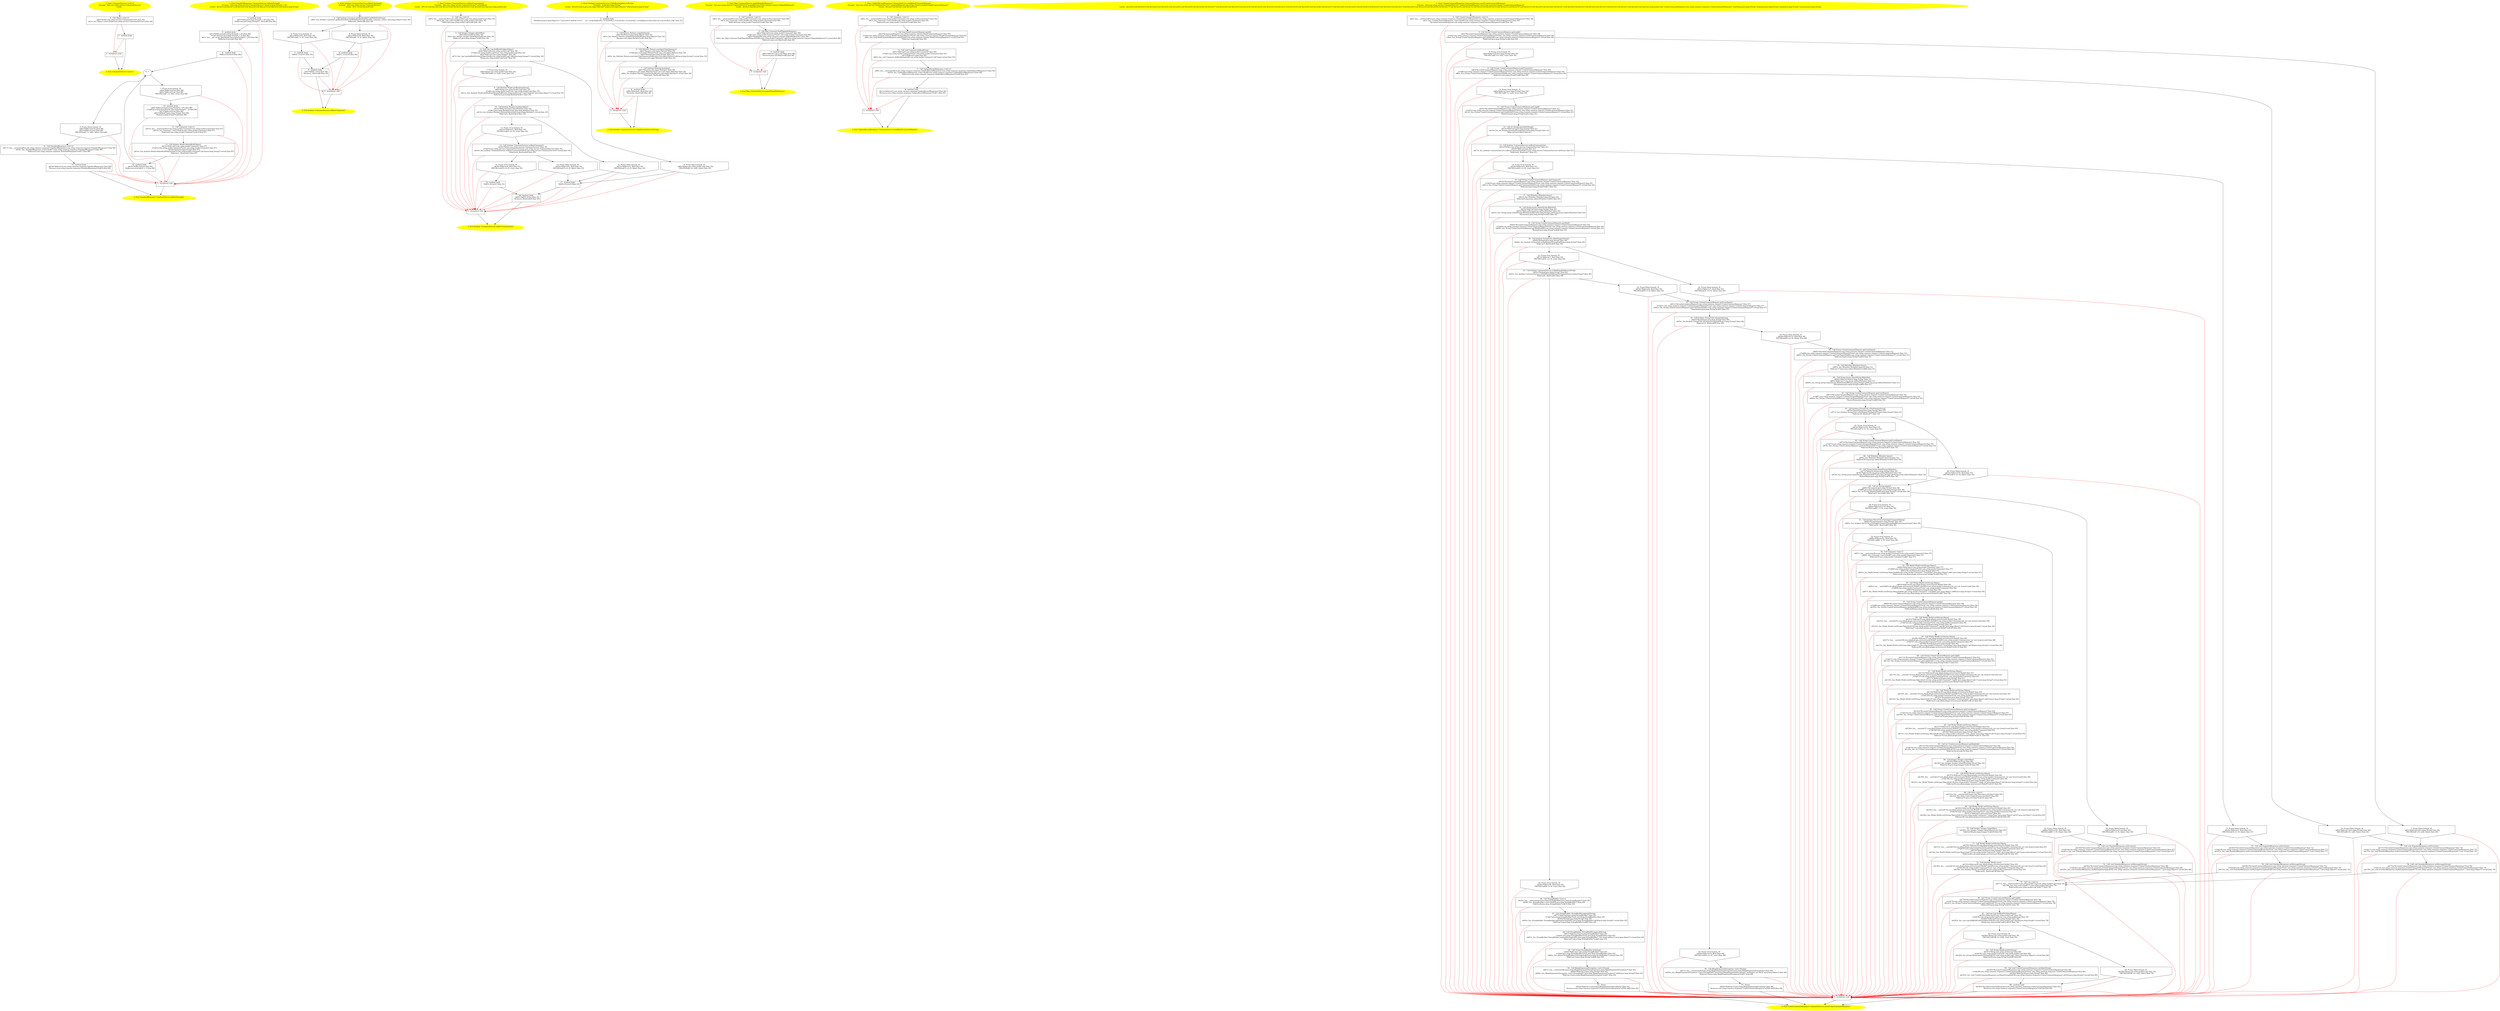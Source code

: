 /* @generated */
digraph cfg {
"com.zrlog.service.CommentService.<init>().2914dbbf1d289c9faab3afb4860c04bd_1" [label="1: Start CommentService.<init>()\nFormals:  this:com.zrlog.service.CommentService*\nLocals:  \n  " color=yellow style=filled]
	

	 "com.zrlog.service.CommentService.<init>().2914dbbf1d289c9faab3afb4860c04bd_1" -> "com.zrlog.service.CommentService.<init>().2914dbbf1d289c9faab3afb4860c04bd_4" ;
"com.zrlog.service.CommentService.<init>().2914dbbf1d289c9faab3afb4860c04bd_2" [label="2: Exit CommentService.<init>() \n  " color=yellow style=filled]
	

"com.zrlog.service.CommentService.<init>().2914dbbf1d289c9faab3afb4860c04bd_3" [label="3:  exceptions sink \n  " shape="box"]
	

	 "com.zrlog.service.CommentService.<init>().2914dbbf1d289c9faab3afb4860c04bd_3" -> "com.zrlog.service.CommentService.<init>().2914dbbf1d289c9faab3afb4860c04bd_2" ;
"com.zrlog.service.CommentService.<init>().2914dbbf1d289c9faab3afb4860c04bd_4" [label="4:  Call Object.<init>() \n   n$0=*&this:com.zrlog.service.CommentService* [line 20]\n  n$1=_fun_Object.<init>()(n$0:com.zrlog.service.CommentService*) [line 20]\n " shape="box"]
	

	 "com.zrlog.service.CommentService.<init>().2914dbbf1d289c9faab3afb4860c04bd_4" -> "com.zrlog.service.CommentService.<init>().2914dbbf1d289c9faab3afb4860c04bd_5" ;
	 "com.zrlog.service.CommentService.<init>().2914dbbf1d289c9faab3afb4860c04bd_4" -> "com.zrlog.service.CommentService.<init>().2914dbbf1d289c9faab3afb4860c04bd_3" [color="red" ];
"com.zrlog.service.CommentService.<init>().2914dbbf1d289c9faab3afb4860c04bd_5" [label="5:  method_body \n  " shape="box"]
	

	 "com.zrlog.service.CommentService.<init>().2914dbbf1d289c9faab3afb4860c04bd_5" -> "com.zrlog.service.CommentService.<init>().2914dbbf1d289c9faab3afb4860c04bd_2" ;
	 "com.zrlog.service.CommentService.<init>().2914dbbf1d289c9faab3afb4860c04bd_5" -> "com.zrlog.service.CommentService.<init>().2914dbbf1d289c9faab3afb4860c04bd_3" [color="red" ];
"com.zrlog.service.CommentService.delete(java.lang.String[]):com.zrlog.common.response.StandardRespon.877e8039aa4f1d1b5b3f23b538625ca8_1" [label="1: Start StandardResponse CommentService.delete(String[])\nFormals:  this:com.zrlog.service.CommentService* ids:java.lang.String*[_*_](*)\nLocals:  $irvar2:void $irvar1:void $irvar0:void $bcvar4:void $bcvar3:void $bcvar2:void id:java.lang.String* \n  " color=yellow style=filled]
	

	 "com.zrlog.service.CommentService.delete(java.lang.String[]):com.zrlog.common.response.StandardRespon.877e8039aa4f1d1b5b3f23b538625ca8_1" -> "com.zrlog.service.CommentService.delete(java.lang.String[]):com.zrlog.common.response.StandardRespon.877e8039aa4f1d1b5b3f23b538625ca8_4" ;
"com.zrlog.service.CommentService.delete(java.lang.String[]):com.zrlog.common.response.StandardRespon.877e8039aa4f1d1b5b3f23b538625ca8_2" [label="2: Exit StandardResponse CommentService.delete(String[]) \n  " color=yellow style=filled]
	

"com.zrlog.service.CommentService.delete(java.lang.String[]):com.zrlog.common.response.StandardRespon.877e8039aa4f1d1b5b3f23b538625ca8_3" [label="3:  exceptions sink \n  " shape="box"]
	

	 "com.zrlog.service.CommentService.delete(java.lang.String[]):com.zrlog.common.response.StandardRespon.877e8039aa4f1d1b5b3f23b538625ca8_3" -> "com.zrlog.service.CommentService.delete(java.lang.String[]):com.zrlog.common.response.StandardRespon.877e8039aa4f1d1b5b3f23b538625ca8_2" ;
"com.zrlog.service.CommentService.delete(java.lang.String[]):com.zrlog.common.response.StandardRespon.877e8039aa4f1d1b5b3f23b538625ca8_4" [label="4:  method_body \n   n$0=*&ids:java.lang.String*[_*_](*) [line 86]\n  *&$bcvar2:java.lang.String*[_*_](*)=n$0 [line 86]\n " shape="box"]
	

	 "com.zrlog.service.CommentService.delete(java.lang.String[]):com.zrlog.common.response.StandardRespon.877e8039aa4f1d1b5b3f23b538625ca8_4" -> "com.zrlog.service.CommentService.delete(java.lang.String[]):com.zrlog.common.response.StandardRespon.877e8039aa4f1d1b5b3f23b538625ca8_5" ;
	 "com.zrlog.service.CommentService.delete(java.lang.String[]):com.zrlog.common.response.StandardRespon.877e8039aa4f1d1b5b3f23b538625ca8_4" -> "com.zrlog.service.CommentService.delete(java.lang.String[]):com.zrlog.common.response.StandardRespon.877e8039aa4f1d1b5b3f23b538625ca8_3" [color="red" ];
"com.zrlog.service.CommentService.delete(java.lang.String[]):com.zrlog.common.response.StandardRespon.877e8039aa4f1d1b5b3f23b538625ca8_5" [label="5:  method_body \n   n$1=*&$bcvar2:java.lang.String*[_*_](*) [line 86]\n  _=*n$1:int(root java.lang.String*[_*_]) [line 86]\n  n$3=_fun___get_array_length(n$1:java.lang.String*[_*_](*)) [line 86]\n  *&$bcvar3:int=n$3 [line 86]\n " shape="box"]
	

	 "com.zrlog.service.CommentService.delete(java.lang.String[]):com.zrlog.common.response.StandardRespon.877e8039aa4f1d1b5b3f23b538625ca8_5" -> "com.zrlog.service.CommentService.delete(java.lang.String[]):com.zrlog.common.response.StandardRespon.877e8039aa4f1d1b5b3f23b538625ca8_6" ;
	 "com.zrlog.service.CommentService.delete(java.lang.String[]):com.zrlog.common.response.StandardRespon.877e8039aa4f1d1b5b3f23b538625ca8_5" -> "com.zrlog.service.CommentService.delete(java.lang.String[]):com.zrlog.common.response.StandardRespon.877e8039aa4f1d1b5b3f23b538625ca8_3" [color="red" ];
"com.zrlog.service.CommentService.delete(java.lang.String[]):com.zrlog.common.response.StandardRespon.877e8039aa4f1d1b5b3f23b538625ca8_6" [label="6:  method_body \n   *&$bcvar4:int=0 [line 86]\n " shape="box"]
	

	 "com.zrlog.service.CommentService.delete(java.lang.String[]):com.zrlog.common.response.StandardRespon.877e8039aa4f1d1b5b3f23b538625ca8_6" -> "com.zrlog.service.CommentService.delete(java.lang.String[]):com.zrlog.common.response.StandardRespon.877e8039aa4f1d1b5b3f23b538625ca8_9" ;
	 "com.zrlog.service.CommentService.delete(java.lang.String[]):com.zrlog.common.response.StandardRespon.877e8039aa4f1d1b5b3f23b538625ca8_6" -> "com.zrlog.service.CommentService.delete(java.lang.String[]):com.zrlog.common.response.StandardRespon.877e8039aa4f1d1b5b3f23b538625ca8_3" [color="red" ];
"com.zrlog.service.CommentService.delete(java.lang.String[]):com.zrlog.common.response.StandardRespon.877e8039aa4f1d1b5b3f23b538625ca8_7" [label="7: Prune (true branch, if) \n   n$4=*&$bcvar4:int [line 86]\n  n$5=*&$bcvar3:int [line 86]\n  PRUNE(!(n$4 >= n$5), true); [line 86]\n " shape="invhouse"]
	

	 "com.zrlog.service.CommentService.delete(java.lang.String[]):com.zrlog.common.response.StandardRespon.877e8039aa4f1d1b5b3f23b538625ca8_7" -> "com.zrlog.service.CommentService.delete(java.lang.String[]):com.zrlog.common.response.StandardRespon.877e8039aa4f1d1b5b3f23b538625ca8_10" ;
	 "com.zrlog.service.CommentService.delete(java.lang.String[]):com.zrlog.common.response.StandardRespon.877e8039aa4f1d1b5b3f23b538625ca8_7" -> "com.zrlog.service.CommentService.delete(java.lang.String[]):com.zrlog.common.response.StandardRespon.877e8039aa4f1d1b5b3f23b538625ca8_3" [color="red" ];
"com.zrlog.service.CommentService.delete(java.lang.String[]):com.zrlog.common.response.StandardRespon.877e8039aa4f1d1b5b3f23b538625ca8_8" [label="8: Prune (false branch, if) \n   n$4=*&$bcvar4:int [line 86]\n  n$5=*&$bcvar3:int [line 86]\n  PRUNE((n$4 >= n$5), false); [line 86]\n " shape="invhouse"]
	

	 "com.zrlog.service.CommentService.delete(java.lang.String[]):com.zrlog.common.response.StandardRespon.877e8039aa4f1d1b5b3f23b538625ca8_8" -> "com.zrlog.service.CommentService.delete(java.lang.String[]):com.zrlog.common.response.StandardRespon.877e8039aa4f1d1b5b3f23b538625ca8_14" ;
	 "com.zrlog.service.CommentService.delete(java.lang.String[]):com.zrlog.common.response.StandardRespon.877e8039aa4f1d1b5b3f23b538625ca8_8" -> "com.zrlog.service.CommentService.delete(java.lang.String[]):com.zrlog.common.response.StandardRespon.877e8039aa4f1d1b5b3f23b538625ca8_3" [color="red" ];
"com.zrlog.service.CommentService.delete(java.lang.String[]):com.zrlog.common.response.StandardRespon.877e8039aa4f1d1b5b3f23b538625ca8_9" [label="9: + \n  " ]
	

	 "com.zrlog.service.CommentService.delete(java.lang.String[]):com.zrlog.common.response.StandardRespon.877e8039aa4f1d1b5b3f23b538625ca8_9" -> "com.zrlog.service.CommentService.delete(java.lang.String[]):com.zrlog.common.response.StandardRespon.877e8039aa4f1d1b5b3f23b538625ca8_7" ;
	 "com.zrlog.service.CommentService.delete(java.lang.String[]):com.zrlog.common.response.StandardRespon.877e8039aa4f1d1b5b3f23b538625ca8_9" -> "com.zrlog.service.CommentService.delete(java.lang.String[]):com.zrlog.common.response.StandardRespon.877e8039aa4f1d1b5b3f23b538625ca8_8" ;
"com.zrlog.service.CommentService.delete(java.lang.String[]):com.zrlog.common.response.StandardRespon.877e8039aa4f1d1b5b3f23b538625ca8_10" [label="10:  method_body \n   n$6=*&$bcvar2:java.lang.String*[_*_](*) [line 86]\n  _=*n$6:java.lang.String*(root java.lang.String*[_*_]) [line 86]\n  n$7=*&$bcvar4:int [line 86]\n  n$9=*n$6[n$7]:java.lang.String* [line 86]\n  *&id:java.lang.String*=n$9 [line 86]\n " shape="box"]
	

	 "com.zrlog.service.CommentService.delete(java.lang.String[]):com.zrlog.common.response.StandardRespon.877e8039aa4f1d1b5b3f23b538625ca8_10" -> "com.zrlog.service.CommentService.delete(java.lang.String[]):com.zrlog.common.response.StandardRespon.877e8039aa4f1d1b5b3f23b538625ca8_11" ;
	 "com.zrlog.service.CommentService.delete(java.lang.String[]):com.zrlog.common.response.StandardRespon.877e8039aa4f1d1b5b3f23b538625ca8_10" -> "com.zrlog.service.CommentService.delete(java.lang.String[]):com.zrlog.common.response.StandardRespon.877e8039aa4f1d1b5b3f23b538625ca8_3" [color="red" ];
"com.zrlog.service.CommentService.delete(java.lang.String[]):com.zrlog.common.response.StandardRespon.877e8039aa4f1d1b5b3f23b538625ca8_11" [label="11:  Call Comment.<init>() \n   n$10=_fun___new(sizeof(t=com.zrlog.model.Comment):com.zrlog.model.Comment*) [line 87]\n  n$11=_fun_Comment.<init>()(n$10:com.zrlog.model.Comment*) [line 87]\n  *&$irvar0:com.zrlog.model.Comment*=n$10 [line 87]\n " shape="box"]
	

	 "com.zrlog.service.CommentService.delete(java.lang.String[]):com.zrlog.common.response.StandardRespon.877e8039aa4f1d1b5b3f23b538625ca8_11" -> "com.zrlog.service.CommentService.delete(java.lang.String[]):com.zrlog.common.response.StandardRespon.877e8039aa4f1d1b5b3f23b538625ca8_12" ;
	 "com.zrlog.service.CommentService.delete(java.lang.String[]):com.zrlog.common.response.StandardRespon.877e8039aa4f1d1b5b3f23b538625ca8_11" -> "com.zrlog.service.CommentService.delete(java.lang.String[]):com.zrlog.common.response.StandardRespon.877e8039aa4f1d1b5b3f23b538625ca8_3" [color="red" ];
"com.zrlog.service.CommentService.delete(java.lang.String[]):com.zrlog.common.response.StandardRespon.877e8039aa4f1d1b5b3f23b538625ca8_12" [label="12:  Call boolean Model.deleteById(Object) \n   n$12=*&$irvar0:com.zrlog.model.Comment* [line 87]\n  _=*n$12:com.zrlog.model.Comment*(root com.zrlog.model.Comment) [line 87]\n  n$14=*&id:java.lang.String* [line 87]\n  n$15=_fun_boolean Model.deleteById(Object)(n$12:com.zrlog.model.Comment*,n$14:java.lang.String*) virtual [line 87]\n  *&$irvar1:_Bool=n$15 [line 87]\n " shape="box"]
	

	 "com.zrlog.service.CommentService.delete(java.lang.String[]):com.zrlog.common.response.StandardRespon.877e8039aa4f1d1b5b3f23b538625ca8_12" -> "com.zrlog.service.CommentService.delete(java.lang.String[]):com.zrlog.common.response.StandardRespon.877e8039aa4f1d1b5b3f23b538625ca8_13" ;
	 "com.zrlog.service.CommentService.delete(java.lang.String[]):com.zrlog.common.response.StandardRespon.877e8039aa4f1d1b5b3f23b538625ca8_12" -> "com.zrlog.service.CommentService.delete(java.lang.String[]):com.zrlog.common.response.StandardRespon.877e8039aa4f1d1b5b3f23b538625ca8_3" [color="red" ];
"com.zrlog.service.CommentService.delete(java.lang.String[]):com.zrlog.common.response.StandardRespon.877e8039aa4f1d1b5b3f23b538625ca8_13" [label="13:  method_body \n   n$16=*&$bcvar4:int [line 86]\n  *&$bcvar4:int=(n$16 + 1) [line 86]\n " shape="box"]
	

	 "com.zrlog.service.CommentService.delete(java.lang.String[]):com.zrlog.common.response.StandardRespon.877e8039aa4f1d1b5b3f23b538625ca8_13" -> "com.zrlog.service.CommentService.delete(java.lang.String[]):com.zrlog.common.response.StandardRespon.877e8039aa4f1d1b5b3f23b538625ca8_9" ;
	 "com.zrlog.service.CommentService.delete(java.lang.String[]):com.zrlog.common.response.StandardRespon.877e8039aa4f1d1b5b3f23b538625ca8_13" -> "com.zrlog.service.CommentService.delete(java.lang.String[]):com.zrlog.common.response.StandardRespon.877e8039aa4f1d1b5b3f23b538625ca8_3" [color="red" ];
"com.zrlog.service.CommentService.delete(java.lang.String[]):com.zrlog.common.response.StandardRespon.877e8039aa4f1d1b5b3f23b538625ca8_14" [label="14:  Call StandardResponse.<init>() \n   n$17=_fun___new(sizeof(t=com.zrlog.common.response.StandardResponse):com.zrlog.common.response.StandardResponse*) [line 89]\n  n$18=_fun_StandardResponse.<init>()(n$17:com.zrlog.common.response.StandardResponse*) [line 89]\n  *&$irvar2:com.zrlog.common.response.StandardResponse*=n$17 [line 89]\n " shape="box"]
	

	 "com.zrlog.service.CommentService.delete(java.lang.String[]):com.zrlog.common.response.StandardRespon.877e8039aa4f1d1b5b3f23b538625ca8_14" -> "com.zrlog.service.CommentService.delete(java.lang.String[]):com.zrlog.common.response.StandardRespon.877e8039aa4f1d1b5b3f23b538625ca8_15" ;
	 "com.zrlog.service.CommentService.delete(java.lang.String[]):com.zrlog.common.response.StandardRespon.877e8039aa4f1d1b5b3f23b538625ca8_14" -> "com.zrlog.service.CommentService.delete(java.lang.String[]):com.zrlog.common.response.StandardRespon.877e8039aa4f1d1b5b3f23b538625ca8_3" [color="red" ];
"com.zrlog.service.CommentService.delete(java.lang.String[]):com.zrlog.common.response.StandardRespon.877e8039aa4f1d1b5b3f23b538625ca8_15" [label="15:  method_body \n   n$19=*&$irvar2:com.zrlog.common.response.StandardResponse* [line 89]\n  *&return:com.zrlog.common.response.StandardResponse*=n$19 [line 89]\n " shape="box"]
	

	 "com.zrlog.service.CommentService.delete(java.lang.String[]):com.zrlog.common.response.StandardRespon.877e8039aa4f1d1b5b3f23b538625ca8_15" -> "com.zrlog.service.CommentService.delete(java.lang.String[]):com.zrlog.common.response.StandardRespon.877e8039aa4f1d1b5b3f23b538625ca8_2" ;
	 "com.zrlog.service.CommentService.delete(java.lang.String[]):com.zrlog.common.response.StandardRespon.877e8039aa4f1d1b5b3f23b538625ca8_15" -> "com.zrlog.service.CommentService.delete(java.lang.String[]):com.zrlog.common.response.StandardRespon.877e8039aa4f1d1b5b3f23b538625ca8_3" [color="red" ];
"com.zrlog.service.CommentService.isAllowComment():boolean.4f34256fb6bc149f22544d96a43fead4_1" [label="1: Start boolean CommentService.isAllowComment()\nFormals:  this:com.zrlog.service.CommentService*\nLocals:  $T0_13:void $irvar0:void \n  " color=yellow style=filled]
	

	 "com.zrlog.service.CommentService.isAllowComment():boolean.4f34256fb6bc149f22544d96a43fead4_1" -> "com.zrlog.service.CommentService.isAllowComment():boolean.4f34256fb6bc149f22544d96a43fead4_4" ;
"com.zrlog.service.CommentService.isAllowComment():boolean.4f34256fb6bc149f22544d96a43fead4_2" [label="2: Exit boolean CommentService.isAllowComment() \n  " color=yellow style=filled]
	

"com.zrlog.service.CommentService.isAllowComment():boolean.4f34256fb6bc149f22544d96a43fead4_3" [label="3:  exceptions sink \n  " shape="box"]
	

	 "com.zrlog.service.CommentService.isAllowComment():boolean.4f34256fb6bc149f22544d96a43fead4_3" -> "com.zrlog.service.CommentService.isAllowComment():boolean.4f34256fb6bc149f22544d96a43fead4_2" ;
"com.zrlog.service.CommentService.isAllowComment():boolean.4f34256fb6bc149f22544d96a43fead4_4" [label="4:  Call boolean Constants.getBooleanByFromWebSite(String) \n   n$0=_fun_boolean Constants.getBooleanByFromWebSite(String)(\"disable_comment_status\":java.lang.Object*) [line 30]\n  *&$irvar0:_Bool=n$0 [line 30]\n " shape="box"]
	

	 "com.zrlog.service.CommentService.isAllowComment():boolean.4f34256fb6bc149f22544d96a43fead4_4" -> "com.zrlog.service.CommentService.isAllowComment():boolean.4f34256fb6bc149f22544d96a43fead4_5" ;
	 "com.zrlog.service.CommentService.isAllowComment():boolean.4f34256fb6bc149f22544d96a43fead4_4" -> "com.zrlog.service.CommentService.isAllowComment():boolean.4f34256fb6bc149f22544d96a43fead4_6" ;
	 "com.zrlog.service.CommentService.isAllowComment():boolean.4f34256fb6bc149f22544d96a43fead4_4" -> "com.zrlog.service.CommentService.isAllowComment():boolean.4f34256fb6bc149f22544d96a43fead4_3" [color="red" ];
"com.zrlog.service.CommentService.isAllowComment():boolean.4f34256fb6bc149f22544d96a43fead4_5" [label="5: Prune (true branch, if) \n   n$1=*&$irvar0:_Bool [line 30]\n  PRUNE(!(n$1 != 0), true); [line 30]\n " shape="invhouse"]
	

	 "com.zrlog.service.CommentService.isAllowComment():boolean.4f34256fb6bc149f22544d96a43fead4_5" -> "com.zrlog.service.CommentService.isAllowComment():boolean.4f34256fb6bc149f22544d96a43fead4_7" ;
	 "com.zrlog.service.CommentService.isAllowComment():boolean.4f34256fb6bc149f22544d96a43fead4_5" -> "com.zrlog.service.CommentService.isAllowComment():boolean.4f34256fb6bc149f22544d96a43fead4_3" [color="red" ];
"com.zrlog.service.CommentService.isAllowComment():boolean.4f34256fb6bc149f22544d96a43fead4_6" [label="6: Prune (false branch, if) \n   n$1=*&$irvar0:_Bool [line 30]\n  PRUNE((n$1 != 0), false); [line 30]\n " shape="invhouse"]
	

	 "com.zrlog.service.CommentService.isAllowComment():boolean.4f34256fb6bc149f22544d96a43fead4_6" -> "com.zrlog.service.CommentService.isAllowComment():boolean.4f34256fb6bc149f22544d96a43fead4_8" ;
	 "com.zrlog.service.CommentService.isAllowComment():boolean.4f34256fb6bc149f22544d96a43fead4_6" -> "com.zrlog.service.CommentService.isAllowComment():boolean.4f34256fb6bc149f22544d96a43fead4_3" [color="red" ];
"com.zrlog.service.CommentService.isAllowComment():boolean.4f34256fb6bc149f22544d96a43fead4_7" [label="7:  method_body \n   *&$T0_13:int=1 [line 30]\n " shape="box"]
	

	 "com.zrlog.service.CommentService.isAllowComment():boolean.4f34256fb6bc149f22544d96a43fead4_7" -> "com.zrlog.service.CommentService.isAllowComment():boolean.4f34256fb6bc149f22544d96a43fead4_9" ;
	 "com.zrlog.service.CommentService.isAllowComment():boolean.4f34256fb6bc149f22544d96a43fead4_7" -> "com.zrlog.service.CommentService.isAllowComment():boolean.4f34256fb6bc149f22544d96a43fead4_3" [color="red" ];
"com.zrlog.service.CommentService.isAllowComment():boolean.4f34256fb6bc149f22544d96a43fead4_8" [label="8:  method_body \n   *&$T0_13:int=0 [line 30]\n " shape="box"]
	

	 "com.zrlog.service.CommentService.isAllowComment():boolean.4f34256fb6bc149f22544d96a43fead4_8" -> "com.zrlog.service.CommentService.isAllowComment():boolean.4f34256fb6bc149f22544d96a43fead4_9" ;
	 "com.zrlog.service.CommentService.isAllowComment():boolean.4f34256fb6bc149f22544d96a43fead4_8" -> "com.zrlog.service.CommentService.isAllowComment():boolean.4f34256fb6bc149f22544d96a43fead4_3" [color="red" ];
"com.zrlog.service.CommentService.isAllowComment():boolean.4f34256fb6bc149f22544d96a43fead4_9" [label="9:  method_body \n   n$2=*&$T0_13:int [line 30]\n  *&return:_Bool=n$2 [line 30]\n " shape="box"]
	

	 "com.zrlog.service.CommentService.isAllowComment():boolean.4f34256fb6bc149f22544d96a43fead4_9" -> "com.zrlog.service.CommentService.isAllowComment():boolean.4f34256fb6bc149f22544d96a43fead4_2" ;
	 "com.zrlog.service.CommentService.isAllowComment():boolean.4f34256fb6bc149f22544d96a43fead4_9" -> "com.zrlog.service.CommentService.isAllowComment():boolean.4f34256fb6bc149f22544d96a43fead4_3" [color="red" ];
"com.zrlog.service.CommentService.isAllowComment(int):boolean.e7fc983075c4c26295020a912e09e3a3_1" [label="1: Start boolean CommentService.isAllowComment(int)\nFormals:  this:com.zrlog.service.CommentService* articleId:int\nLocals:  $T0_43:void $irvar4:void $irvar3:void $irvar2:void $irvar1:void $irvar0:void log:com.zrlog.model.Log* \n  " color=yellow style=filled]
	

	 "com.zrlog.service.CommentService.isAllowComment(int):boolean.e7fc983075c4c26295020a912e09e3a3_1" -> "com.zrlog.service.CommentService.isAllowComment(int):boolean.e7fc983075c4c26295020a912e09e3a3_4" ;
"com.zrlog.service.CommentService.isAllowComment(int):boolean.e7fc983075c4c26295020a912e09e3a3_2" [label="2: Exit boolean CommentService.isAllowComment(int) \n  " color=yellow style=filled]
	

"com.zrlog.service.CommentService.isAllowComment(int):boolean.e7fc983075c4c26295020a912e09e3a3_3" [label="3:  exceptions sink \n  " shape="box"]
	

	 "com.zrlog.service.CommentService.isAllowComment(int):boolean.e7fc983075c4c26295020a912e09e3a3_3" -> "com.zrlog.service.CommentService.isAllowComment(int):boolean.e7fc983075c4c26295020a912e09e3a3_2" ;
"com.zrlog.service.CommentService.isAllowComment(int):boolean.e7fc983075c4c26295020a912e09e3a3_4" [label="4:  Call Log.<init>() \n   n$0=_fun___new(sizeof(t=com.zrlog.model.Log):com.zrlog.model.Log*) [line 34]\n  n$1=_fun_Log.<init>()(n$0:com.zrlog.model.Log*) [line 34]\n  *&$irvar0:com.zrlog.model.Log*=n$0 [line 34]\n " shape="box"]
	

	 "com.zrlog.service.CommentService.isAllowComment(int):boolean.e7fc983075c4c26295020a912e09e3a3_4" -> "com.zrlog.service.CommentService.isAllowComment(int):boolean.e7fc983075c4c26295020a912e09e3a3_5" ;
	 "com.zrlog.service.CommentService.isAllowComment(int):boolean.e7fc983075c4c26295020a912e09e3a3_4" -> "com.zrlog.service.CommentService.isAllowComment(int):boolean.e7fc983075c4c26295020a912e09e3a3_3" [color="red" ];
"com.zrlog.service.CommentService.isAllowComment(int):boolean.e7fc983075c4c26295020a912e09e3a3_5" [label="5:  Call Integer Integer.valueOf(int) \n   n$2=*&articleId:int [line 34]\n  n$3=_fun_Integer Integer.valueOf(int)(n$2:int) [line 34]\n  *&$irvar1:java.lang.Integer*=n$3 [line 34]\n " shape="box"]
	

	 "com.zrlog.service.CommentService.isAllowComment(int):boolean.e7fc983075c4c26295020a912e09e3a3_5" -> "com.zrlog.service.CommentService.isAllowComment(int):boolean.e7fc983075c4c26295020a912e09e3a3_6" ;
	 "com.zrlog.service.CommentService.isAllowComment(int):boolean.e7fc983075c4c26295020a912e09e3a3_5" -> "com.zrlog.service.CommentService.isAllowComment(int):boolean.e7fc983075c4c26295020a912e09e3a3_3" [color="red" ];
"com.zrlog.service.CommentService.isAllowComment(int):boolean.e7fc983075c4c26295020a912e09e3a3_6" [label="6:  Call Log Log.findByIdOrAlias(Object) \n   n$4=*&$irvar0:com.zrlog.model.Log* [line 34]\n  _=*n$4:com.zrlog.model.Log*(root com.zrlog.model.Log) [line 34]\n  n$6=*&$irvar1:java.lang.Integer* [line 34]\n  n$7=_fun_Log Log.findByIdOrAlias(Object)(n$4:com.zrlog.model.Log*,n$6:java.lang.Integer*) virtual [line 34]\n  *&log:com.zrlog.model.Log*=n$7 [line 34]\n " shape="box"]
	

	 "com.zrlog.service.CommentService.isAllowComment(int):boolean.e7fc983075c4c26295020a912e09e3a3_6" -> "com.zrlog.service.CommentService.isAllowComment(int):boolean.e7fc983075c4c26295020a912e09e3a3_7" ;
	 "com.zrlog.service.CommentService.isAllowComment(int):boolean.e7fc983075c4c26295020a912e09e3a3_6" -> "com.zrlog.service.CommentService.isAllowComment(int):boolean.e7fc983075c4c26295020a912e09e3a3_8" ;
	 "com.zrlog.service.CommentService.isAllowComment(int):boolean.e7fc983075c4c26295020a912e09e3a3_6" -> "com.zrlog.service.CommentService.isAllowComment(int):boolean.e7fc983075c4c26295020a912e09e3a3_3" [color="red" ];
"com.zrlog.service.CommentService.isAllowComment(int):boolean.e7fc983075c4c26295020a912e09e3a3_7" [label="7: Prune (true branch, if) \n   n$8=*&log:com.zrlog.model.Log* [line 35]\n  PRUNE(!(n$8 == null), true); [line 35]\n " shape="invhouse"]
	

	 "com.zrlog.service.CommentService.isAllowComment(int):boolean.e7fc983075c4c26295020a912e09e3a3_7" -> "com.zrlog.service.CommentService.isAllowComment(int):boolean.e7fc983075c4c26295020a912e09e3a3_9" ;
	 "com.zrlog.service.CommentService.isAllowComment(int):boolean.e7fc983075c4c26295020a912e09e3a3_7" -> "com.zrlog.service.CommentService.isAllowComment(int):boolean.e7fc983075c4c26295020a912e09e3a3_3" [color="red" ];
"com.zrlog.service.CommentService.isAllowComment(int):boolean.e7fc983075c4c26295020a912e09e3a3_8" [label="8: Prune (false branch, if) \n   n$8=*&log:com.zrlog.model.Log* [line 35]\n  PRUNE((n$8 == null), false); [line 35]\n " shape="invhouse"]
	

	 "com.zrlog.service.CommentService.isAllowComment(int):boolean.e7fc983075c4c26295020a912e09e3a3_8" -> "com.zrlog.service.CommentService.isAllowComment(int):boolean.e7fc983075c4c26295020a912e09e3a3_17" ;
	 "com.zrlog.service.CommentService.isAllowComment(int):boolean.e7fc983075c4c26295020a912e09e3a3_8" -> "com.zrlog.service.CommentService.isAllowComment(int):boolean.e7fc983075c4c26295020a912e09e3a3_3" [color="red" ];
"com.zrlog.service.CommentService.isAllowComment(int):boolean.e7fc983075c4c26295020a912e09e3a3_9" [label="9:  Call Boolean Model.getBoolean(String) \n   n$9=*&log:com.zrlog.model.Log* [line 35]\n  _=*n$9:com.zrlog.model.Log*(root com.zrlog.model.Log) [line 35]\n  n$11=_fun_Boolean Model.getBoolean(String)(n$9:com.zrlog.model.Log*,\"canComment\":java.lang.Object*) virtual [line 35]\n  *&$irvar2:java.lang.Boolean*=n$11 [line 35]\n " shape="box"]
	

	 "com.zrlog.service.CommentService.isAllowComment(int):boolean.e7fc983075c4c26295020a912e09e3a3_9" -> "com.zrlog.service.CommentService.isAllowComment(int):boolean.e7fc983075c4c26295020a912e09e3a3_10" ;
	 "com.zrlog.service.CommentService.isAllowComment(int):boolean.e7fc983075c4c26295020a912e09e3a3_9" -> "com.zrlog.service.CommentService.isAllowComment(int):boolean.e7fc983075c4c26295020a912e09e3a3_3" [color="red" ];
"com.zrlog.service.CommentService.isAllowComment(int):boolean.e7fc983075c4c26295020a912e09e3a3_10" [label="10:  Call boolean Boolean.booleanValue() \n   n$12=*&$irvar2:java.lang.Boolean* [line 35]\n  _=*n$12:java.lang.Boolean*(root java.lang.Boolean) [line 35]\n  n$14=_fun_boolean Boolean.booleanValue()(n$12:java.lang.Boolean*) virtual [line 35]\n  *&$irvar3:_Bool=n$14 [line 35]\n " shape="box"]
	

	 "com.zrlog.service.CommentService.isAllowComment(int):boolean.e7fc983075c4c26295020a912e09e3a3_10" -> "com.zrlog.service.CommentService.isAllowComment(int):boolean.e7fc983075c4c26295020a912e09e3a3_11" ;
	 "com.zrlog.service.CommentService.isAllowComment(int):boolean.e7fc983075c4c26295020a912e09e3a3_10" -> "com.zrlog.service.CommentService.isAllowComment(int):boolean.e7fc983075c4c26295020a912e09e3a3_12" ;
	 "com.zrlog.service.CommentService.isAllowComment(int):boolean.e7fc983075c4c26295020a912e09e3a3_10" -> "com.zrlog.service.CommentService.isAllowComment(int):boolean.e7fc983075c4c26295020a912e09e3a3_3" [color="red" ];
"com.zrlog.service.CommentService.isAllowComment(int):boolean.e7fc983075c4c26295020a912e09e3a3_11" [label="11: Prune (true branch, if) \n   n$15=*&$irvar3:_Bool [line 35]\n  PRUNE(!(n$15 == 0), true); [line 35]\n " shape="invhouse"]
	

	 "com.zrlog.service.CommentService.isAllowComment(int):boolean.e7fc983075c4c26295020a912e09e3a3_11" -> "com.zrlog.service.CommentService.isAllowComment(int):boolean.e7fc983075c4c26295020a912e09e3a3_13" ;
	 "com.zrlog.service.CommentService.isAllowComment(int):boolean.e7fc983075c4c26295020a912e09e3a3_11" -> "com.zrlog.service.CommentService.isAllowComment(int):boolean.e7fc983075c4c26295020a912e09e3a3_3" [color="red" ];
"com.zrlog.service.CommentService.isAllowComment(int):boolean.e7fc983075c4c26295020a912e09e3a3_12" [label="12: Prune (false branch, if) \n   n$15=*&$irvar3:_Bool [line 35]\n  PRUNE((n$15 == 0), false); [line 35]\n " shape="invhouse"]
	

	 "com.zrlog.service.CommentService.isAllowComment(int):boolean.e7fc983075c4c26295020a912e09e3a3_12" -> "com.zrlog.service.CommentService.isAllowComment(int):boolean.e7fc983075c4c26295020a912e09e3a3_17" ;
	 "com.zrlog.service.CommentService.isAllowComment(int):boolean.e7fc983075c4c26295020a912e09e3a3_12" -> "com.zrlog.service.CommentService.isAllowComment(int):boolean.e7fc983075c4c26295020a912e09e3a3_3" [color="red" ];
"com.zrlog.service.CommentService.isAllowComment(int):boolean.e7fc983075c4c26295020a912e09e3a3_13" [label="13:  Call boolean CommentService.isAllowComment() \n   n$16=*&this:com.zrlog.service.CommentService* [line 35]\n  _=*n$16:com.zrlog.service.CommentService*(root com.zrlog.service.CommentService) [line 35]\n  n$18=_fun_boolean CommentService.isAllowComment()(n$16:com.zrlog.service.CommentService*) virtual [line 35]\n  *&$irvar4:_Bool=n$18 [line 35]\n " shape="box"]
	

	 "com.zrlog.service.CommentService.isAllowComment(int):boolean.e7fc983075c4c26295020a912e09e3a3_13" -> "com.zrlog.service.CommentService.isAllowComment(int):boolean.e7fc983075c4c26295020a912e09e3a3_14" ;
	 "com.zrlog.service.CommentService.isAllowComment(int):boolean.e7fc983075c4c26295020a912e09e3a3_13" -> "com.zrlog.service.CommentService.isAllowComment(int):boolean.e7fc983075c4c26295020a912e09e3a3_15" ;
	 "com.zrlog.service.CommentService.isAllowComment(int):boolean.e7fc983075c4c26295020a912e09e3a3_13" -> "com.zrlog.service.CommentService.isAllowComment(int):boolean.e7fc983075c4c26295020a912e09e3a3_3" [color="red" ];
"com.zrlog.service.CommentService.isAllowComment(int):boolean.e7fc983075c4c26295020a912e09e3a3_14" [label="14: Prune (true branch, if) \n   n$19=*&$irvar4:_Bool [line 35]\n  PRUNE(!(n$19 == 0), true); [line 35]\n " shape="invhouse"]
	

	 "com.zrlog.service.CommentService.isAllowComment(int):boolean.e7fc983075c4c26295020a912e09e3a3_14" -> "com.zrlog.service.CommentService.isAllowComment(int):boolean.e7fc983075c4c26295020a912e09e3a3_16" ;
	 "com.zrlog.service.CommentService.isAllowComment(int):boolean.e7fc983075c4c26295020a912e09e3a3_14" -> "com.zrlog.service.CommentService.isAllowComment(int):boolean.e7fc983075c4c26295020a912e09e3a3_3" [color="red" ];
"com.zrlog.service.CommentService.isAllowComment(int):boolean.e7fc983075c4c26295020a912e09e3a3_15" [label="15: Prune (false branch, if) \n   n$19=*&$irvar4:_Bool [line 35]\n  PRUNE((n$19 == 0), false); [line 35]\n " shape="invhouse"]
	

	 "com.zrlog.service.CommentService.isAllowComment(int):boolean.e7fc983075c4c26295020a912e09e3a3_15" -> "com.zrlog.service.CommentService.isAllowComment(int):boolean.e7fc983075c4c26295020a912e09e3a3_17" ;
	 "com.zrlog.service.CommentService.isAllowComment(int):boolean.e7fc983075c4c26295020a912e09e3a3_15" -> "com.zrlog.service.CommentService.isAllowComment(int):boolean.e7fc983075c4c26295020a912e09e3a3_3" [color="red" ];
"com.zrlog.service.CommentService.isAllowComment(int):boolean.e7fc983075c4c26295020a912e09e3a3_16" [label="16:  method_body \n   *&$T0_43:int=1 [line 35]\n " shape="box"]
	

	 "com.zrlog.service.CommentService.isAllowComment(int):boolean.e7fc983075c4c26295020a912e09e3a3_16" -> "com.zrlog.service.CommentService.isAllowComment(int):boolean.e7fc983075c4c26295020a912e09e3a3_18" ;
	 "com.zrlog.service.CommentService.isAllowComment(int):boolean.e7fc983075c4c26295020a912e09e3a3_16" -> "com.zrlog.service.CommentService.isAllowComment(int):boolean.e7fc983075c4c26295020a912e09e3a3_3" [color="red" ];
"com.zrlog.service.CommentService.isAllowComment(int):boolean.e7fc983075c4c26295020a912e09e3a3_17" [label="17:  method_body \n   *&$T0_43:int=0 [line 35]\n " shape="box"]
	

	 "com.zrlog.service.CommentService.isAllowComment(int):boolean.e7fc983075c4c26295020a912e09e3a3_17" -> "com.zrlog.service.CommentService.isAllowComment(int):boolean.e7fc983075c4c26295020a912e09e3a3_18" ;
	 "com.zrlog.service.CommentService.isAllowComment(int):boolean.e7fc983075c4c26295020a912e09e3a3_17" -> "com.zrlog.service.CommentService.isAllowComment(int):boolean.e7fc983075c4c26295020a912e09e3a3_3" [color="red" ];
"com.zrlog.service.CommentService.isAllowComment(int):boolean.e7fc983075c4c26295020a912e09e3a3_18" [label="18:  method_body \n   n$20=*&$T0_43:int [line 35]\n  *&return:_Bool=n$20 [line 35]\n " shape="box"]
	

	 "com.zrlog.service.CommentService.isAllowComment(int):boolean.e7fc983075c4c26295020a912e09e3a3_18" -> "com.zrlog.service.CommentService.isAllowComment(int):boolean.e7fc983075c4c26295020a912e09e3a3_2" ;
	 "com.zrlog.service.CommentService.isAllowComment(int):boolean.e7fc983075c4c26295020a912e09e3a3_18" -> "com.zrlog.service.CommentService.isAllowComment(int):boolean.e7fc983075c4c26295020a912e09e3a3_3" [color="red" ];
"com.zrlog.service.CommentService.isValidEmailAddress(java.lang.String):boolean.1a4893e5ae7d69193b20bb07be7da3cf_1" [label="1: Start boolean CommentService.isValidEmailAddress(String)\nFormals:  email:java.lang.String*\nLocals:  $irvar0:void m:java.util.regex.Matcher* p:java.util.regex.Pattern* ePattern:java.lang.String* \n  " color=yellow style=filled]
	

	 "com.zrlog.service.CommentService.isValidEmailAddress(java.lang.String):boolean.1a4893e5ae7d69193b20bb07be7da3cf_1" -> "com.zrlog.service.CommentService.isValidEmailAddress(java.lang.String):boolean.1a4893e5ae7d69193b20bb07be7da3cf_4" ;
"com.zrlog.service.CommentService.isValidEmailAddress(java.lang.String):boolean.1a4893e5ae7d69193b20bb07be7da3cf_2" [label="2: Exit boolean CommentService.isValidEmailAddress(String) \n  " color=yellow style=filled]
	

"com.zrlog.service.CommentService.isValidEmailAddress(java.lang.String):boolean.1a4893e5ae7d69193b20bb07be7da3cf_3" [label="3:  exceptions sink \n  " shape="box"]
	

	 "com.zrlog.service.CommentService.isValidEmailAddress(java.lang.String):boolean.1a4893e5ae7d69193b20bb07be7da3cf_3" -> "com.zrlog.service.CommentService.isValidEmailAddress(java.lang.String):boolean.1a4893e5ae7d69193b20bb07be7da3cf_2" ;
"com.zrlog.service.CommentService.isValidEmailAddress(java.lang.String):boolean.1a4893e5ae7d69193b20bb07be7da3cf_4" [label="4:  method_body \n   *&ePattern:java.lang.Object*=\"^[a-zA-Z0-9.!#$%&'*+/=?^_`{|}~-]+@((\\\\\\\\[[0-9]{1,3}\\\\\\\\.[0-9]{1,3}\\\\\\\\.[0-9]{1,3}\\\\\\\\.[0-9]{1,3}\\\\\\\\])|(([a-zA-Z\\\\\\\\-0-9]+\\\\\\\\.)+[a-zA-Z]{2,}))$\" [line 23]\n " shape="box"]
	

	 "com.zrlog.service.CommentService.isValidEmailAddress(java.lang.String):boolean.1a4893e5ae7d69193b20bb07be7da3cf_4" -> "com.zrlog.service.CommentService.isValidEmailAddress(java.lang.String):boolean.1a4893e5ae7d69193b20bb07be7da3cf_5" ;
	 "com.zrlog.service.CommentService.isValidEmailAddress(java.lang.String):boolean.1a4893e5ae7d69193b20bb07be7da3cf_4" -> "com.zrlog.service.CommentService.isValidEmailAddress(java.lang.String):boolean.1a4893e5ae7d69193b20bb07be7da3cf_3" [color="red" ];
"com.zrlog.service.CommentService.isValidEmailAddress(java.lang.String):boolean.1a4893e5ae7d69193b20bb07be7da3cf_5" [label="5:  Call Pattern Pattern.compile(String) \n   n$0=*&ePattern:java.lang.Object* [line 24]\n  n$1=_fun_Pattern Pattern.compile(String)(n$0:java.lang.Object*) [line 24]\n  *&p:java.util.regex.Pattern*=n$1 [line 24]\n " shape="box"]
	

	 "com.zrlog.service.CommentService.isValidEmailAddress(java.lang.String):boolean.1a4893e5ae7d69193b20bb07be7da3cf_5" -> "com.zrlog.service.CommentService.isValidEmailAddress(java.lang.String):boolean.1a4893e5ae7d69193b20bb07be7da3cf_6" ;
	 "com.zrlog.service.CommentService.isValidEmailAddress(java.lang.String):boolean.1a4893e5ae7d69193b20bb07be7da3cf_5" -> "com.zrlog.service.CommentService.isValidEmailAddress(java.lang.String):boolean.1a4893e5ae7d69193b20bb07be7da3cf_3" [color="red" ];
"com.zrlog.service.CommentService.isValidEmailAddress(java.lang.String):boolean.1a4893e5ae7d69193b20bb07be7da3cf_6" [label="6:  Call Matcher Pattern.matcher(CharSequence) \n   n$2=*&p:java.util.regex.Pattern* [line 25]\n  _=*n$2:java.util.regex.Pattern*(root java.util.regex.Pattern) [line 25]\n  n$4=*&email:java.lang.String* [line 25]\n  n$5=_fun_Matcher Pattern.matcher(CharSequence)(n$2:java.util.regex.Pattern*,n$4:java.lang.String*) virtual [line 25]\n  *&m:java.util.regex.Matcher*=n$5 [line 25]\n " shape="box"]
	

	 "com.zrlog.service.CommentService.isValidEmailAddress(java.lang.String):boolean.1a4893e5ae7d69193b20bb07be7da3cf_6" -> "com.zrlog.service.CommentService.isValidEmailAddress(java.lang.String):boolean.1a4893e5ae7d69193b20bb07be7da3cf_7" ;
	 "com.zrlog.service.CommentService.isValidEmailAddress(java.lang.String):boolean.1a4893e5ae7d69193b20bb07be7da3cf_6" -> "com.zrlog.service.CommentService.isValidEmailAddress(java.lang.String):boolean.1a4893e5ae7d69193b20bb07be7da3cf_3" [color="red" ];
"com.zrlog.service.CommentService.isValidEmailAddress(java.lang.String):boolean.1a4893e5ae7d69193b20bb07be7da3cf_7" [label="7:  Call boolean Matcher.matches() \n   n$6=*&m:java.util.regex.Matcher* [line 26]\n  _=*n$6:java.util.regex.Matcher*(root java.util.regex.Matcher) [line 26]\n  n$8=_fun_boolean Matcher.matches()(n$6:java.util.regex.Matcher*) virtual [line 26]\n  *&$irvar0:_Bool=n$8 [line 26]\n " shape="box"]
	

	 "com.zrlog.service.CommentService.isValidEmailAddress(java.lang.String):boolean.1a4893e5ae7d69193b20bb07be7da3cf_7" -> "com.zrlog.service.CommentService.isValidEmailAddress(java.lang.String):boolean.1a4893e5ae7d69193b20bb07be7da3cf_8" ;
	 "com.zrlog.service.CommentService.isValidEmailAddress(java.lang.String):boolean.1a4893e5ae7d69193b20bb07be7da3cf_7" -> "com.zrlog.service.CommentService.isValidEmailAddress(java.lang.String):boolean.1a4893e5ae7d69193b20bb07be7da3cf_3" [color="red" ];
"com.zrlog.service.CommentService.isValidEmailAddress(java.lang.String):boolean.1a4893e5ae7d69193b20bb07be7da3cf_8" [label="8:  method_body \n   n$9=*&$irvar0:_Bool [line 26]\n  *&return:_Bool=n$9 [line 26]\n " shape="box"]
	

	 "com.zrlog.service.CommentService.isValidEmailAddress(java.lang.String):boolean.1a4893e5ae7d69193b20bb07be7da3cf_8" -> "com.zrlog.service.CommentService.isValidEmailAddress(java.lang.String):boolean.1a4893e5ae7d69193b20bb07be7da3cf_2" ;
	 "com.zrlog.service.CommentService.isValidEmailAddress(java.lang.String):boolean.1a4893e5ae7d69193b20bb07be7da3cf_8" -> "com.zrlog.service.CommentService.isValidEmailAddress(java.lang.String):boolean.1a4893e5ae7d69193b20bb07be7da3cf_3" [color="red" ];
"com.zrlog.service.CommentService.page(com.zrlog.common.request.PageableRequest):java.util.Map.bfdf419a773cf34691b26ed97368d8cc_1" [label="1: Start Map CommentService.page(PageableRequest)\nFormals:  this:com.zrlog.service.CommentService* pageable:com.zrlog.common.request.PageableRequest*\nLocals:  $irvar1:void $irvar0:void \n  " color=yellow style=filled]
	

	 "com.zrlog.service.CommentService.page(com.zrlog.common.request.PageableRequest):java.util.Map.bfdf419a773cf34691b26ed97368d8cc_1" -> "com.zrlog.service.CommentService.page(com.zrlog.common.request.PageableRequest):java.util.Map.bfdf419a773cf34691b26ed97368d8cc_4" ;
"com.zrlog.service.CommentService.page(com.zrlog.common.request.PageableRequest):java.util.Map.bfdf419a773cf34691b26ed97368d8cc_2" [label="2: Exit Map CommentService.page(PageableRequest) \n  " color=yellow style=filled]
	

"com.zrlog.service.CommentService.page(com.zrlog.common.request.PageableRequest):java.util.Map.bfdf419a773cf34691b26ed97368d8cc_3" [label="3:  exceptions sink \n  " shape="box"]
	

	 "com.zrlog.service.CommentService.page(com.zrlog.common.request.PageableRequest):java.util.Map.bfdf419a773cf34691b26ed97368d8cc_3" -> "com.zrlog.service.CommentService.page(com.zrlog.common.request.PageableRequest):java.util.Map.bfdf419a773cf34691b26ed97368d8cc_2" ;
"com.zrlog.service.CommentService.page(com.zrlog.common.request.PageableRequest):java.util.Map.bfdf419a773cf34691b26ed97368d8cc_4" [label="4:  Call Comment.<init>() \n   n$0=_fun___new(sizeof(t=com.zrlog.model.Comment):com.zrlog.model.Comment*) [line 98]\n  n$1=_fun_Comment.<init>()(n$0:com.zrlog.model.Comment*) [line 98]\n  *&$irvar0:com.zrlog.model.Comment*=n$0 [line 98]\n " shape="box"]
	

	 "com.zrlog.service.CommentService.page(com.zrlog.common.request.PageableRequest):java.util.Map.bfdf419a773cf34691b26ed97368d8cc_4" -> "com.zrlog.service.CommentService.page(com.zrlog.common.request.PageableRequest):java.util.Map.bfdf419a773cf34691b26ed97368d8cc_5" ;
	 "com.zrlog.service.CommentService.page(com.zrlog.common.request.PageableRequest):java.util.Map.bfdf419a773cf34691b26ed97368d8cc_4" -> "com.zrlog.service.CommentService.page(com.zrlog.common.request.PageableRequest):java.util.Map.bfdf419a773cf34691b26ed97368d8cc_3" [color="red" ];
"com.zrlog.service.CommentService.page(com.zrlog.common.request.PageableRequest):java.util.Map.bfdf419a773cf34691b26ed97368d8cc_5" [label="5:  Call Map Comment.find(PageableRequest) \n   n$2=*&$irvar0:com.zrlog.model.Comment* [line 98]\n  _=*n$2:com.zrlog.model.Comment*(root com.zrlog.model.Comment) [line 98]\n  n$4=*&pageable:com.zrlog.common.request.PageableRequest* [line 98]\n  n$5=_fun_Map Comment.find(PageableRequest)(n$2:com.zrlog.model.Comment*,n$4:com.zrlog.common.request.PageableRequest*) virtual [line 98]\n  *&$irvar1:java.util.Map*=n$5 [line 98]\n " shape="box"]
	

	 "com.zrlog.service.CommentService.page(com.zrlog.common.request.PageableRequest):java.util.Map.bfdf419a773cf34691b26ed97368d8cc_5" -> "com.zrlog.service.CommentService.page(com.zrlog.common.request.PageableRequest):java.util.Map.bfdf419a773cf34691b26ed97368d8cc_6" ;
	 "com.zrlog.service.CommentService.page(com.zrlog.common.request.PageableRequest):java.util.Map.bfdf419a773cf34691b26ed97368d8cc_5" -> "com.zrlog.service.CommentService.page(com.zrlog.common.request.PageableRequest):java.util.Map.bfdf419a773cf34691b26ed97368d8cc_3" [color="red" ];
"com.zrlog.service.CommentService.page(com.zrlog.common.request.PageableRequest):java.util.Map.bfdf419a773cf34691b26ed97368d8cc_6" [label="6:  method_body \n   n$6=*&$irvar1:java.util.Map* [line 98]\n  *&return:java.util.Map*=n$6 [line 98]\n " shape="box"]
	

	 "com.zrlog.service.CommentService.page(com.zrlog.common.request.PageableRequest):java.util.Map.bfdf419a773cf34691b26ed97368d8cc_6" -> "com.zrlog.service.CommentService.page(com.zrlog.common.request.PageableRequest):java.util.Map.bfdf419a773cf34691b26ed97368d8cc_2" ;
	 "com.zrlog.service.CommentService.page(com.zrlog.common.request.PageableRequest):java.util.Map.bfdf419a773cf34691b26ed97368d8cc_6" -> "com.zrlog.service.CommentService.page(com.zrlog.common.request.PageableRequest):java.util.Map.bfdf419a773cf34691b26ed97368d8cc_3" [color="red" ];
"com.zrlog.service.CommentService.read(com.zrlog.common.request.ReadCommentRequest):com.zrlog.common..c7fef838ad3f505df1c89e964b2b333f_1" [label="1: Start UpdateRecordResponse CommentService.read(ReadCommentRequest)\nFormals:  this:com.zrlog.service.CommentService* commentRequest:com.zrlog.common.request.ReadCommentRequest*\nLocals:  $irvar2:void $irvar1:void $irvar0:void \n  " color=yellow style=filled]
	

	 "com.zrlog.service.CommentService.read(com.zrlog.common.request.ReadCommentRequest):com.zrlog.common..c7fef838ad3f505df1c89e964b2b333f_1" -> "com.zrlog.service.CommentService.read(com.zrlog.common.request.ReadCommentRequest):com.zrlog.common..c7fef838ad3f505df1c89e964b2b333f_4" ;
"com.zrlog.service.CommentService.read(com.zrlog.common.request.ReadCommentRequest):com.zrlog.common..c7fef838ad3f505df1c89e964b2b333f_2" [label="2: Exit UpdateRecordResponse CommentService.read(ReadCommentRequest) \n  " color=yellow style=filled]
	

"com.zrlog.service.CommentService.read(com.zrlog.common.request.ReadCommentRequest):com.zrlog.common..c7fef838ad3f505df1c89e964b2b333f_3" [label="3:  exceptions sink \n  " shape="box"]
	

	 "com.zrlog.service.CommentService.read(com.zrlog.common.request.ReadCommentRequest):com.zrlog.common..c7fef838ad3f505df1c89e964b2b333f_3" -> "com.zrlog.service.CommentService.read(com.zrlog.common.request.ReadCommentRequest):com.zrlog.common..c7fef838ad3f505df1c89e964b2b333f_2" ;
"com.zrlog.service.CommentService.read(com.zrlog.common.request.ReadCommentRequest):com.zrlog.common..c7fef838ad3f505df1c89e964b2b333f_4" [label="4:  Call Comment.<init>() \n   n$0=_fun___new(sizeof(t=com.zrlog.model.Comment):com.zrlog.model.Comment*) [line 93]\n  n$1=_fun_Comment.<init>()(n$0:com.zrlog.model.Comment*) [line 93]\n  *&$irvar0:com.zrlog.model.Comment*=n$0 [line 93]\n " shape="box"]
	

	 "com.zrlog.service.CommentService.read(com.zrlog.common.request.ReadCommentRequest):com.zrlog.common..c7fef838ad3f505df1c89e964b2b333f_4" -> "com.zrlog.service.CommentService.read(com.zrlog.common.request.ReadCommentRequest):com.zrlog.common..c7fef838ad3f505df1c89e964b2b333f_5" ;
	 "com.zrlog.service.CommentService.read(com.zrlog.common.request.ReadCommentRequest):com.zrlog.common..c7fef838ad3f505df1c89e964b2b333f_4" -> "com.zrlog.service.CommentService.read(com.zrlog.common.request.ReadCommentRequest):com.zrlog.common..c7fef838ad3f505df1c89e964b2b333f_3" [color="red" ];
"com.zrlog.service.CommentService.read(com.zrlog.common.request.ReadCommentRequest):com.zrlog.common..c7fef838ad3f505df1c89e964b2b333f_5" [label="5:  Call long ReadCommentRequest.getId() \n   n$2=*&commentRequest:com.zrlog.common.request.ReadCommentRequest* [line 93]\n  _=*n$2:com.zrlog.common.request.ReadCommentRequest*(root com.zrlog.common.request.ReadCommentRequest) [line 93]\n  n$4=_fun_long ReadCommentRequest.getId()(n$2:com.zrlog.common.request.ReadCommentRequest*) virtual [line 93]\n  *&$irvar1:long=n$4 [line 93]\n " shape="box"]
	

	 "com.zrlog.service.CommentService.read(com.zrlog.common.request.ReadCommentRequest):com.zrlog.common..c7fef838ad3f505df1c89e964b2b333f_5" -> "com.zrlog.service.CommentService.read(com.zrlog.common.request.ReadCommentRequest):com.zrlog.common..c7fef838ad3f505df1c89e964b2b333f_6" ;
	 "com.zrlog.service.CommentService.read(com.zrlog.common.request.ReadCommentRequest):com.zrlog.common..c7fef838ad3f505df1c89e964b2b333f_5" -> "com.zrlog.service.CommentService.read(com.zrlog.common.request.ReadCommentRequest):com.zrlog.common..c7fef838ad3f505df1c89e964b2b333f_3" [color="red" ];
"com.zrlog.service.CommentService.read(com.zrlog.common.request.ReadCommentRequest):com.zrlog.common..c7fef838ad3f505df1c89e964b2b333f_6" [label="6:  Call void Comment.doRead(long) \n   n$5=*&$irvar0:com.zrlog.model.Comment* [line 93]\n  _=*n$5:com.zrlog.model.Comment*(root com.zrlog.model.Comment) [line 93]\n  n$7=*&$irvar1:long [line 93]\n  n$8=_fun_void Comment.doRead(long)(n$5:com.zrlog.model.Comment*,n$7:long) virtual [line 93]\n " shape="box"]
	

	 "com.zrlog.service.CommentService.read(com.zrlog.common.request.ReadCommentRequest):com.zrlog.common..c7fef838ad3f505df1c89e964b2b333f_6" -> "com.zrlog.service.CommentService.read(com.zrlog.common.request.ReadCommentRequest):com.zrlog.common..c7fef838ad3f505df1c89e964b2b333f_7" ;
	 "com.zrlog.service.CommentService.read(com.zrlog.common.request.ReadCommentRequest):com.zrlog.common..c7fef838ad3f505df1c89e964b2b333f_6" -> "com.zrlog.service.CommentService.read(com.zrlog.common.request.ReadCommentRequest):com.zrlog.common..c7fef838ad3f505df1c89e964b2b333f_3" [color="red" ];
"com.zrlog.service.CommentService.read(com.zrlog.common.request.ReadCommentRequest):com.zrlog.common..c7fef838ad3f505df1c89e964b2b333f_7" [label="7:  Call UpdateRecordResponse.<init>() \n   n$9=_fun___new(sizeof(t=com.zrlog.common.response.UpdateRecordResponse):com.zrlog.common.response.UpdateRecordResponse*) [line 94]\n  n$10=_fun_UpdateRecordResponse.<init>()(n$9:com.zrlog.common.response.UpdateRecordResponse*) [line 94]\n  *&$irvar2:com.zrlog.common.response.UpdateRecordResponse*=n$9 [line 94]\n " shape="box"]
	

	 "com.zrlog.service.CommentService.read(com.zrlog.common.request.ReadCommentRequest):com.zrlog.common..c7fef838ad3f505df1c89e964b2b333f_7" -> "com.zrlog.service.CommentService.read(com.zrlog.common.request.ReadCommentRequest):com.zrlog.common..c7fef838ad3f505df1c89e964b2b333f_8" ;
	 "com.zrlog.service.CommentService.read(com.zrlog.common.request.ReadCommentRequest):com.zrlog.common..c7fef838ad3f505df1c89e964b2b333f_7" -> "com.zrlog.service.CommentService.read(com.zrlog.common.request.ReadCommentRequest):com.zrlog.common..c7fef838ad3f505df1c89e964b2b333f_3" [color="red" ];
"com.zrlog.service.CommentService.read(com.zrlog.common.request.ReadCommentRequest):com.zrlog.common..c7fef838ad3f505df1c89e964b2b333f_8" [label="8:  method_body \n   n$11=*&$irvar2:com.zrlog.common.response.UpdateRecordResponse* [line 94]\n  *&return:com.zrlog.common.response.UpdateRecordResponse*=n$11 [line 94]\n " shape="box"]
	

	 "com.zrlog.service.CommentService.read(com.zrlog.common.request.ReadCommentRequest):com.zrlog.common..c7fef838ad3f505df1c89e964b2b333f_8" -> "com.zrlog.service.CommentService.read(com.zrlog.common.request.ReadCommentRequest):com.zrlog.common..c7fef838ad3f505df1c89e964b2b333f_2" ;
	 "com.zrlog.service.CommentService.read(com.zrlog.common.request.ReadCommentRequest):com.zrlog.common..c7fef838ad3f505df1c89e964b2b333f_8" -> "com.zrlog.service.CommentService.read(com.zrlog.common.request.ReadCommentRequest):com.zrlog.common..c7fef838ad3f505df1c89e964b2b333f_3" [color="red" ];
"com.zrlog.service.CommentService.save(com.zrlog.common.request.CreateCommentRequest):com.zrlog.commo.a1b1475d582f5017f6524cad18e53e3f_1" [label="1: Start CreateCommentResponse CommentService.save(CreateCommentRequest)\nFormals:  this:com.zrlog.service.CommentService* createCommentRequest:com.zrlog.common.request.CreateCommentRequest*\nLocals:  $irvar44:void $irvar43:void $irvar42:void $irvar41:void $irvar40:void $irvar39:void $irvar38:void $irvar37:void $irvar36:void $irvar35:void $irvar34:void $irvar33:void $irvar32:void $irvar31:void $irvar30:void $irvar29:void $irvar28:void $irvar27:void $irvar26:void $irvar25:void $irvar24:void $irvar23:void $irvar22:void $irvar21:void $irvar20:void $irvar19:void $irvar18:void $irvar17:void $irvar16:void $irvar15:void $irvar14:void $irvar13:void $irvar12:void $irvar11:void $irvar10:void $irvar9:void $irvar8:void $irvar7:void $irvar6:void $irvar5:void $irvar4:void $irvar3:void $irvar2:void $irvar1:void $irvar0:void log:com.zrlog.model.Log* createCommentResponse:com.zrlog.common.response.CreateCommentResponse* userHome:java.lang.String* nickname:java.lang.String* email:java.lang.String* comment:java.lang.String* \n  " color=yellow style=filled]
	

	 "com.zrlog.service.CommentService.save(com.zrlog.common.request.CreateCommentRequest):com.zrlog.commo.a1b1475d582f5017f6524cad18e53e3f_1" -> "com.zrlog.service.CommentService.save(com.zrlog.common.request.CreateCommentRequest):com.zrlog.commo.a1b1475d582f5017f6524cad18e53e3f_4" ;
"com.zrlog.service.CommentService.save(com.zrlog.common.request.CreateCommentRequest):com.zrlog.commo.a1b1475d582f5017f6524cad18e53e3f_2" [label="2: Exit CreateCommentResponse CommentService.save(CreateCommentRequest) \n  " color=yellow style=filled]
	

"com.zrlog.service.CommentService.save(com.zrlog.common.request.CreateCommentRequest):com.zrlog.commo.a1b1475d582f5017f6524cad18e53e3f_3" [label="3:  exceptions sink \n  " shape="box"]
	

	 "com.zrlog.service.CommentService.save(com.zrlog.common.request.CreateCommentRequest):com.zrlog.commo.a1b1475d582f5017f6524cad18e53e3f_3" -> "com.zrlog.service.CommentService.save(com.zrlog.common.request.CreateCommentRequest):com.zrlog.commo.a1b1475d582f5017f6524cad18e53e3f_2" ;
"com.zrlog.service.CommentService.save(com.zrlog.common.request.CreateCommentRequest):com.zrlog.commo.a1b1475d582f5017f6524cad18e53e3f_4" [label="4:  Call CreateCommentResponse.<init>() \n   n$0=_fun___new(sizeof(t=com.zrlog.common.response.CreateCommentResponse):com.zrlog.common.response.CreateCommentResponse*) [line 39]\n  n$1=_fun_CreateCommentResponse.<init>()(n$0:com.zrlog.common.response.CreateCommentResponse*) [line 39]\n  *&createCommentResponse:com.zrlog.common.response.CreateCommentResponse*=n$0 [line 39]\n " shape="box"]
	

	 "com.zrlog.service.CommentService.save(com.zrlog.common.request.CreateCommentRequest):com.zrlog.commo.a1b1475d582f5017f6524cad18e53e3f_4" -> "com.zrlog.service.CommentService.save(com.zrlog.common.request.CreateCommentRequest):com.zrlog.commo.a1b1475d582f5017f6524cad18e53e3f_5" ;
	 "com.zrlog.service.CommentService.save(com.zrlog.common.request.CreateCommentRequest):com.zrlog.commo.a1b1475d582f5017f6524cad18e53e3f_4" -> "com.zrlog.service.CommentService.save(com.zrlog.common.request.CreateCommentRequest):com.zrlog.commo.a1b1475d582f5017f6524cad18e53e3f_3" [color="red" ];
"com.zrlog.service.CommentService.save(com.zrlog.common.request.CreateCommentRequest):com.zrlog.commo.a1b1475d582f5017f6524cad18e53e3f_5" [label="5:  Call String CreateCommentRequest.getLogId() \n   n$2=*&createCommentRequest:com.zrlog.common.request.CreateCommentRequest* [line 40]\n  _=*n$2:com.zrlog.common.request.CreateCommentRequest*(root com.zrlog.common.request.CreateCommentRequest) [line 40]\n  n$4=_fun_String CreateCommentRequest.getLogId()(n$2:com.zrlog.common.request.CreateCommentRequest*) virtual [line 40]\n  *&$irvar0:java.lang.String*=n$4 [line 40]\n " shape="box"]
	

	 "com.zrlog.service.CommentService.save(com.zrlog.common.request.CreateCommentRequest):com.zrlog.commo.a1b1475d582f5017f6524cad18e53e3f_5" -> "com.zrlog.service.CommentService.save(com.zrlog.common.request.CreateCommentRequest):com.zrlog.commo.a1b1475d582f5017f6524cad18e53e3f_6" ;
	 "com.zrlog.service.CommentService.save(com.zrlog.common.request.CreateCommentRequest):com.zrlog.commo.a1b1475d582f5017f6524cad18e53e3f_5" -> "com.zrlog.service.CommentService.save(com.zrlog.common.request.CreateCommentRequest):com.zrlog.commo.a1b1475d582f5017f6524cad18e53e3f_7" ;
	 "com.zrlog.service.CommentService.save(com.zrlog.common.request.CreateCommentRequest):com.zrlog.commo.a1b1475d582f5017f6524cad18e53e3f_5" -> "com.zrlog.service.CommentService.save(com.zrlog.common.request.CreateCommentRequest):com.zrlog.commo.a1b1475d582f5017f6524cad18e53e3f_3" [color="red" ];
"com.zrlog.service.CommentService.save(com.zrlog.common.request.CreateCommentRequest):com.zrlog.commo.a1b1475d582f5017f6524cad18e53e3f_6" [label="6: Prune (true branch, if) \n   n$5=*&$irvar0:java.lang.String* [line 40]\n  PRUNE(!(n$5 == null), true); [line 40]\n " shape="invhouse"]
	

	 "com.zrlog.service.CommentService.save(com.zrlog.common.request.CreateCommentRequest):com.zrlog.commo.a1b1475d582f5017f6524cad18e53e3f_6" -> "com.zrlog.service.CommentService.save(com.zrlog.common.request.CreateCommentRequest):com.zrlog.commo.a1b1475d582f5017f6524cad18e53e3f_8" ;
	 "com.zrlog.service.CommentService.save(com.zrlog.common.request.CreateCommentRequest):com.zrlog.commo.a1b1475d582f5017f6524cad18e53e3f_6" -> "com.zrlog.service.CommentService.save(com.zrlog.common.request.CreateCommentRequest):com.zrlog.commo.a1b1475d582f5017f6524cad18e53e3f_3" [color="red" ];
"com.zrlog.service.CommentService.save(com.zrlog.common.request.CreateCommentRequest):com.zrlog.commo.a1b1475d582f5017f6524cad18e53e3f_7" [label="7: Prune (false branch, if) \n   n$5=*&$irvar0:java.lang.String* [line 40]\n  PRUNE((n$5 == null), false); [line 40]\n " shape="invhouse"]
	

	 "com.zrlog.service.CommentService.save(com.zrlog.common.request.CreateCommentRequest):com.zrlog.commo.a1b1475d582f5017f6524cad18e53e3f_7" -> "com.zrlog.service.CommentService.save(com.zrlog.common.request.CreateCommentRequest):com.zrlog.commo.a1b1475d582f5017f6524cad18e53e3f_77" ;
	 "com.zrlog.service.CommentService.save(com.zrlog.common.request.CreateCommentRequest):com.zrlog.commo.a1b1475d582f5017f6524cad18e53e3f_7" -> "com.zrlog.service.CommentService.save(com.zrlog.common.request.CreateCommentRequest):com.zrlog.commo.a1b1475d582f5017f6524cad18e53e3f_3" [color="red" ];
"com.zrlog.service.CommentService.save(com.zrlog.common.request.CreateCommentRequest):com.zrlog.commo.a1b1475d582f5017f6524cad18e53e3f_8" [label="8:  Call String CreateCommentRequest.getComment() \n   n$6=*&createCommentRequest:com.zrlog.common.request.CreateCommentRequest* [line 40]\n  _=*n$6:com.zrlog.common.request.CreateCommentRequest*(root com.zrlog.common.request.CreateCommentRequest) [line 40]\n  n$8=_fun_String CreateCommentRequest.getComment()(n$6:com.zrlog.common.request.CreateCommentRequest*) virtual [line 40]\n  *&$irvar1:java.lang.String*=n$8 [line 40]\n " shape="box"]
	

	 "com.zrlog.service.CommentService.save(com.zrlog.common.request.CreateCommentRequest):com.zrlog.commo.a1b1475d582f5017f6524cad18e53e3f_8" -> "com.zrlog.service.CommentService.save(com.zrlog.common.request.CreateCommentRequest):com.zrlog.commo.a1b1475d582f5017f6524cad18e53e3f_9" ;
	 "com.zrlog.service.CommentService.save(com.zrlog.common.request.CreateCommentRequest):com.zrlog.commo.a1b1475d582f5017f6524cad18e53e3f_8" -> "com.zrlog.service.CommentService.save(com.zrlog.common.request.CreateCommentRequest):com.zrlog.commo.a1b1475d582f5017f6524cad18e53e3f_10" ;
	 "com.zrlog.service.CommentService.save(com.zrlog.common.request.CreateCommentRequest):com.zrlog.commo.a1b1475d582f5017f6524cad18e53e3f_8" -> "com.zrlog.service.CommentService.save(com.zrlog.common.request.CreateCommentRequest):com.zrlog.commo.a1b1475d582f5017f6524cad18e53e3f_3" [color="red" ];
"com.zrlog.service.CommentService.save(com.zrlog.common.request.CreateCommentRequest):com.zrlog.commo.a1b1475d582f5017f6524cad18e53e3f_9" [label="9: Prune (true branch, if) \n   n$9=*&$irvar1:java.lang.String* [line 40]\n  PRUNE(!(n$9 == null), true); [line 40]\n " shape="invhouse"]
	

	 "com.zrlog.service.CommentService.save(com.zrlog.common.request.CreateCommentRequest):com.zrlog.commo.a1b1475d582f5017f6524cad18e53e3f_9" -> "com.zrlog.service.CommentService.save(com.zrlog.common.request.CreateCommentRequest):com.zrlog.commo.a1b1475d582f5017f6524cad18e53e3f_11" ;
	 "com.zrlog.service.CommentService.save(com.zrlog.common.request.CreateCommentRequest):com.zrlog.commo.a1b1475d582f5017f6524cad18e53e3f_9" -> "com.zrlog.service.CommentService.save(com.zrlog.common.request.CreateCommentRequest):com.zrlog.commo.a1b1475d582f5017f6524cad18e53e3f_3" [color="red" ];
"com.zrlog.service.CommentService.save(com.zrlog.common.request.CreateCommentRequest):com.zrlog.commo.a1b1475d582f5017f6524cad18e53e3f_10" [label="10: Prune (false branch, if) \n   n$9=*&$irvar1:java.lang.String* [line 40]\n  PRUNE((n$9 == null), false); [line 40]\n " shape="invhouse"]
	

	 "com.zrlog.service.CommentService.save(com.zrlog.common.request.CreateCommentRequest):com.zrlog.commo.a1b1475d582f5017f6524cad18e53e3f_10" -> "com.zrlog.service.CommentService.save(com.zrlog.common.request.CreateCommentRequest):com.zrlog.commo.a1b1475d582f5017f6524cad18e53e3f_77" ;
	 "com.zrlog.service.CommentService.save(com.zrlog.common.request.CreateCommentRequest):com.zrlog.commo.a1b1475d582f5017f6524cad18e53e3f_10" -> "com.zrlog.service.CommentService.save(com.zrlog.common.request.CreateCommentRequest):com.zrlog.commo.a1b1475d582f5017f6524cad18e53e3f_3" [color="red" ];
"com.zrlog.service.CommentService.save(com.zrlog.common.request.CreateCommentRequest):com.zrlog.commo.a1b1475d582f5017f6524cad18e53e3f_11" [label="11:  Call String CreateCommentRequest.getLogId() \n   n$10=*&createCommentRequest:com.zrlog.common.request.CreateCommentRequest* [line 41]\n  _=*n$10:com.zrlog.common.request.CreateCommentRequest*(root com.zrlog.common.request.CreateCommentRequest) [line 41]\n  n$12=_fun_String CreateCommentRequest.getLogId()(n$10:com.zrlog.common.request.CreateCommentRequest*) virtual [line 41]\n  *&$irvar2:java.lang.String*=n$12 [line 41]\n " shape="box"]
	

	 "com.zrlog.service.CommentService.save(com.zrlog.common.request.CreateCommentRequest):com.zrlog.commo.a1b1475d582f5017f6524cad18e53e3f_11" -> "com.zrlog.service.CommentService.save(com.zrlog.common.request.CreateCommentRequest):com.zrlog.commo.a1b1475d582f5017f6524cad18e53e3f_12" ;
	 "com.zrlog.service.CommentService.save(com.zrlog.common.request.CreateCommentRequest):com.zrlog.commo.a1b1475d582f5017f6524cad18e53e3f_11" -> "com.zrlog.service.CommentService.save(com.zrlog.common.request.CreateCommentRequest):com.zrlog.commo.a1b1475d582f5017f6524cad18e53e3f_3" [color="red" ];
"com.zrlog.service.CommentService.save(com.zrlog.common.request.CreateCommentRequest):com.zrlog.commo.a1b1475d582f5017f6524cad18e53e3f_12" [label="12:  Call int Integer.parseInt(String) \n   n$13=*&$irvar2:java.lang.String* [line 41]\n  n$14=_fun_int Integer.parseInt(String)(n$13:java.lang.String*) [line 41]\n  *&$irvar3:int=n$14 [line 41]\n " shape="box"]
	

	 "com.zrlog.service.CommentService.save(com.zrlog.common.request.CreateCommentRequest):com.zrlog.commo.a1b1475d582f5017f6524cad18e53e3f_12" -> "com.zrlog.service.CommentService.save(com.zrlog.common.request.CreateCommentRequest):com.zrlog.commo.a1b1475d582f5017f6524cad18e53e3f_13" ;
	 "com.zrlog.service.CommentService.save(com.zrlog.common.request.CreateCommentRequest):com.zrlog.commo.a1b1475d582f5017f6524cad18e53e3f_12" -> "com.zrlog.service.CommentService.save(com.zrlog.common.request.CreateCommentRequest):com.zrlog.commo.a1b1475d582f5017f6524cad18e53e3f_3" [color="red" ];
"com.zrlog.service.CommentService.save(com.zrlog.common.request.CreateCommentRequest):com.zrlog.commo.a1b1475d582f5017f6524cad18e53e3f_13" [label="13:  Call boolean CommentService.isAllowComment(int) \n   n$15=*&this:com.zrlog.service.CommentService* [line 41]\n  n$16=*&$irvar3:int [line 41]\n  n$17=_fun_boolean CommentService.isAllowComment(int)(n$15:com.zrlog.service.CommentService*,n$16:int) [line 41]\n  *&$irvar4:_Bool=n$17 [line 41]\n " shape="box"]
	

	 "com.zrlog.service.CommentService.save(com.zrlog.common.request.CreateCommentRequest):com.zrlog.commo.a1b1475d582f5017f6524cad18e53e3f_13" -> "com.zrlog.service.CommentService.save(com.zrlog.common.request.CreateCommentRequest):com.zrlog.commo.a1b1475d582f5017f6524cad18e53e3f_14" ;
	 "com.zrlog.service.CommentService.save(com.zrlog.common.request.CreateCommentRequest):com.zrlog.commo.a1b1475d582f5017f6524cad18e53e3f_13" -> "com.zrlog.service.CommentService.save(com.zrlog.common.request.CreateCommentRequest):com.zrlog.commo.a1b1475d582f5017f6524cad18e53e3f_15" ;
	 "com.zrlog.service.CommentService.save(com.zrlog.common.request.CreateCommentRequest):com.zrlog.commo.a1b1475d582f5017f6524cad18e53e3f_13" -> "com.zrlog.service.CommentService.save(com.zrlog.common.request.CreateCommentRequest):com.zrlog.commo.a1b1475d582f5017f6524cad18e53e3f_3" [color="red" ];
"com.zrlog.service.CommentService.save(com.zrlog.common.request.CreateCommentRequest):com.zrlog.commo.a1b1475d582f5017f6524cad18e53e3f_14" [label="14: Prune (true branch, if) \n   n$18=*&$irvar4:_Bool [line 41]\n  PRUNE(!(n$18 == 0), true); [line 41]\n " shape="invhouse"]
	

	 "com.zrlog.service.CommentService.save(com.zrlog.common.request.CreateCommentRequest):com.zrlog.commo.a1b1475d582f5017f6524cad18e53e3f_14" -> "com.zrlog.service.CommentService.save(com.zrlog.common.request.CreateCommentRequest):com.zrlog.commo.a1b1475d582f5017f6524cad18e53e3f_16" ;
	 "com.zrlog.service.CommentService.save(com.zrlog.common.request.CreateCommentRequest):com.zrlog.commo.a1b1475d582f5017f6524cad18e53e3f_14" -> "com.zrlog.service.CommentService.save(com.zrlog.common.request.CreateCommentRequest):com.zrlog.commo.a1b1475d582f5017f6524cad18e53e3f_3" [color="red" ];
"com.zrlog.service.CommentService.save(com.zrlog.common.request.CreateCommentRequest):com.zrlog.commo.a1b1475d582f5017f6524cad18e53e3f_15" [label="15: Prune (false branch, if) \n   n$18=*&$irvar4:_Bool [line 41]\n  PRUNE((n$18 == 0), false); [line 41]\n " shape="invhouse"]
	

	 "com.zrlog.service.CommentService.save(com.zrlog.common.request.CreateCommentRequest):com.zrlog.commo.a1b1475d582f5017f6524cad18e53e3f_15" -> "com.zrlog.service.CommentService.save(com.zrlog.common.request.CreateCommentRequest):com.zrlog.commo.a1b1475d582f5017f6524cad18e53e3f_75" ;
	 "com.zrlog.service.CommentService.save(com.zrlog.common.request.CreateCommentRequest):com.zrlog.commo.a1b1475d582f5017f6524cad18e53e3f_15" -> "com.zrlog.service.CommentService.save(com.zrlog.common.request.CreateCommentRequest):com.zrlog.commo.a1b1475d582f5017f6524cad18e53e3f_3" [color="red" ];
"com.zrlog.service.CommentService.save(com.zrlog.common.request.CreateCommentRequest):com.zrlog.commo.a1b1475d582f5017f6524cad18e53e3f_16" [label="16:  Call String CreateCommentRequest.getComment() \n   n$19=*&createCommentRequest:com.zrlog.common.request.CreateCommentRequest* [line 42]\n  _=*n$19:com.zrlog.common.request.CreateCommentRequest*(root com.zrlog.common.request.CreateCommentRequest) [line 42]\n  n$21=_fun_String CreateCommentRequest.getComment()(n$19:com.zrlog.common.request.CreateCommentRequest*) virtual [line 42]\n  *&$irvar5:java.lang.String*=n$21 [line 42]\n " shape="box"]
	

	 "com.zrlog.service.CommentService.save(com.zrlog.common.request.CreateCommentRequest):com.zrlog.commo.a1b1475d582f5017f6524cad18e53e3f_16" -> "com.zrlog.service.CommentService.save(com.zrlog.common.request.CreateCommentRequest):com.zrlog.commo.a1b1475d582f5017f6524cad18e53e3f_17" ;
	 "com.zrlog.service.CommentService.save(com.zrlog.common.request.CreateCommentRequest):com.zrlog.commo.a1b1475d582f5017f6524cad18e53e3f_16" -> "com.zrlog.service.CommentService.save(com.zrlog.common.request.CreateCommentRequest):com.zrlog.commo.a1b1475d582f5017f6524cad18e53e3f_3" [color="red" ];
"com.zrlog.service.CommentService.save(com.zrlog.common.request.CreateCommentRequest):com.zrlog.commo.a1b1475d582f5017f6524cad18e53e3f_17" [label="17:  Call Whitelist Whitelist.basic() \n   n$22=_fun_Whitelist Whitelist.basic()() [line 42]\n  *&$irvar6:org.jsoup.safety.Whitelist*=n$22 [line 42]\n " shape="box"]
	

	 "com.zrlog.service.CommentService.save(com.zrlog.common.request.CreateCommentRequest):com.zrlog.commo.a1b1475d582f5017f6524cad18e53e3f_17" -> "com.zrlog.service.CommentService.save(com.zrlog.common.request.CreateCommentRequest):com.zrlog.commo.a1b1475d582f5017f6524cad18e53e3f_18" ;
	 "com.zrlog.service.CommentService.save(com.zrlog.common.request.CreateCommentRequest):com.zrlog.commo.a1b1475d582f5017f6524cad18e53e3f_17" -> "com.zrlog.service.CommentService.save(com.zrlog.common.request.CreateCommentRequest):com.zrlog.commo.a1b1475d582f5017f6524cad18e53e3f_3" [color="red" ];
"com.zrlog.service.CommentService.save(com.zrlog.common.request.CreateCommentRequest):com.zrlog.commo.a1b1475d582f5017f6524cad18e53e3f_18" [label="18:  Call String Jsoup.clean(String,Whitelist) \n   n$23=*&$irvar5:java.lang.String* [line 42]\n  n$24=*&$irvar6:org.jsoup.safety.Whitelist* [line 42]\n  n$25=_fun_String Jsoup.clean(String,Whitelist)(n$23:java.lang.String*,n$24:org.jsoup.safety.Whitelist*) [line 42]\n  *&comment:java.lang.String*=n$25 [line 42]\n " shape="box"]
	

	 "com.zrlog.service.CommentService.save(com.zrlog.common.request.CreateCommentRequest):com.zrlog.commo.a1b1475d582f5017f6524cad18e53e3f_18" -> "com.zrlog.service.CommentService.save(com.zrlog.common.request.CreateCommentRequest):com.zrlog.commo.a1b1475d582f5017f6524cad18e53e3f_19" ;
	 "com.zrlog.service.CommentService.save(com.zrlog.common.request.CreateCommentRequest):com.zrlog.commo.a1b1475d582f5017f6524cad18e53e3f_18" -> "com.zrlog.service.CommentService.save(com.zrlog.common.request.CreateCommentRequest):com.zrlog.commo.a1b1475d582f5017f6524cad18e53e3f_3" [color="red" ];
"com.zrlog.service.CommentService.save(com.zrlog.common.request.CreateCommentRequest):com.zrlog.commo.a1b1475d582f5017f6524cad18e53e3f_19" [label="19:  Call String CreateCommentRequest.getMail() \n   n$26=*&createCommentRequest:com.zrlog.common.request.CreateCommentRequest* [line 43]\n  _=*n$26:com.zrlog.common.request.CreateCommentRequest*(root com.zrlog.common.request.CreateCommentRequest) [line 43]\n  n$28=_fun_String CreateCommentRequest.getMail()(n$26:com.zrlog.common.request.CreateCommentRequest*) virtual [line 43]\n  *&email:java.lang.String*=n$28 [line 43]\n " shape="box"]
	

	 "com.zrlog.service.CommentService.save(com.zrlog.common.request.CreateCommentRequest):com.zrlog.commo.a1b1475d582f5017f6524cad18e53e3f_19" -> "com.zrlog.service.CommentService.save(com.zrlog.common.request.CreateCommentRequest):com.zrlog.commo.a1b1475d582f5017f6524cad18e53e3f_20" ;
	 "com.zrlog.service.CommentService.save(com.zrlog.common.request.CreateCommentRequest):com.zrlog.commo.a1b1475d582f5017f6524cad18e53e3f_19" -> "com.zrlog.service.CommentService.save(com.zrlog.common.request.CreateCommentRequest):com.zrlog.commo.a1b1475d582f5017f6524cad18e53e3f_3" [color="red" ];
"com.zrlog.service.CommentService.save(com.zrlog.common.request.CreateCommentRequest):com.zrlog.commo.a1b1475d582f5017f6524cad18e53e3f_20" [label="20:  Call boolean StringUtils.isNotEmpty(String) \n   n$29=*&email:java.lang.String* [line 44]\n  n$30=_fun_boolean StringUtils.isNotEmpty(String)(n$29:java.lang.String*) [line 44]\n  *&$irvar7:_Bool=n$30 [line 44]\n " shape="box"]
	

	 "com.zrlog.service.CommentService.save(com.zrlog.common.request.CreateCommentRequest):com.zrlog.commo.a1b1475d582f5017f6524cad18e53e3f_20" -> "com.zrlog.service.CommentService.save(com.zrlog.common.request.CreateCommentRequest):com.zrlog.commo.a1b1475d582f5017f6524cad18e53e3f_21" ;
	 "com.zrlog.service.CommentService.save(com.zrlog.common.request.CreateCommentRequest):com.zrlog.commo.a1b1475d582f5017f6524cad18e53e3f_20" -> "com.zrlog.service.CommentService.save(com.zrlog.common.request.CreateCommentRequest):com.zrlog.commo.a1b1475d582f5017f6524cad18e53e3f_22" ;
	 "com.zrlog.service.CommentService.save(com.zrlog.common.request.CreateCommentRequest):com.zrlog.commo.a1b1475d582f5017f6524cad18e53e3f_20" -> "com.zrlog.service.CommentService.save(com.zrlog.common.request.CreateCommentRequest):com.zrlog.commo.a1b1475d582f5017f6524cad18e53e3f_3" [color="red" ];
"com.zrlog.service.CommentService.save(com.zrlog.common.request.CreateCommentRequest):com.zrlog.commo.a1b1475d582f5017f6524cad18e53e3f_21" [label="21: Prune (true branch, if) \n   n$31=*&$irvar7:_Bool [line 44]\n  PRUNE(!(n$31 == 0), true); [line 44]\n " shape="invhouse"]
	

	 "com.zrlog.service.CommentService.save(com.zrlog.common.request.CreateCommentRequest):com.zrlog.commo.a1b1475d582f5017f6524cad18e53e3f_21" -> "com.zrlog.service.CommentService.save(com.zrlog.common.request.CreateCommentRequest):com.zrlog.commo.a1b1475d582f5017f6524cad18e53e3f_23" ;
	 "com.zrlog.service.CommentService.save(com.zrlog.common.request.CreateCommentRequest):com.zrlog.commo.a1b1475d582f5017f6524cad18e53e3f_21" -> "com.zrlog.service.CommentService.save(com.zrlog.common.request.CreateCommentRequest):com.zrlog.commo.a1b1475d582f5017f6524cad18e53e3f_3" [color="red" ];
"com.zrlog.service.CommentService.save(com.zrlog.common.request.CreateCommentRequest):com.zrlog.commo.a1b1475d582f5017f6524cad18e53e3f_22" [label="22: Prune (false branch, if) \n   n$31=*&$irvar7:_Bool [line 44]\n  PRUNE((n$31 == 0), false); [line 44]\n " shape="invhouse"]
	

	 "com.zrlog.service.CommentService.save(com.zrlog.common.request.CreateCommentRequest):com.zrlog.commo.a1b1475d582f5017f6524cad18e53e3f_22" -> "com.zrlog.service.CommentService.save(com.zrlog.common.request.CreateCommentRequest):com.zrlog.commo.a1b1475d582f5017f6524cad18e53e3f_32" ;
	 "com.zrlog.service.CommentService.save(com.zrlog.common.request.CreateCommentRequest):com.zrlog.commo.a1b1475d582f5017f6524cad18e53e3f_22" -> "com.zrlog.service.CommentService.save(com.zrlog.common.request.CreateCommentRequest):com.zrlog.commo.a1b1475d582f5017f6524cad18e53e3f_3" [color="red" ];
"com.zrlog.service.CommentService.save(com.zrlog.common.request.CreateCommentRequest):com.zrlog.commo.a1b1475d582f5017f6524cad18e53e3f_23" [label="23:  Call boolean CommentService.isValidEmailAddress(String) \n   n$32=*&email:java.lang.String* [line 44]\n  n$33=_fun_boolean CommentService.isValidEmailAddress(String)(n$32:java.lang.String*) [line 44]\n  *&$irvar8:_Bool=n$33 [line 44]\n " shape="box"]
	

	 "com.zrlog.service.CommentService.save(com.zrlog.common.request.CreateCommentRequest):com.zrlog.commo.a1b1475d582f5017f6524cad18e53e3f_23" -> "com.zrlog.service.CommentService.save(com.zrlog.common.request.CreateCommentRequest):com.zrlog.commo.a1b1475d582f5017f6524cad18e53e3f_24" ;
	 "com.zrlog.service.CommentService.save(com.zrlog.common.request.CreateCommentRequest):com.zrlog.commo.a1b1475d582f5017f6524cad18e53e3f_23" -> "com.zrlog.service.CommentService.save(com.zrlog.common.request.CreateCommentRequest):com.zrlog.commo.a1b1475d582f5017f6524cad18e53e3f_25" ;
	 "com.zrlog.service.CommentService.save(com.zrlog.common.request.CreateCommentRequest):com.zrlog.commo.a1b1475d582f5017f6524cad18e53e3f_23" -> "com.zrlog.service.CommentService.save(com.zrlog.common.request.CreateCommentRequest):com.zrlog.commo.a1b1475d582f5017f6524cad18e53e3f_3" [color="red" ];
"com.zrlog.service.CommentService.save(com.zrlog.common.request.CreateCommentRequest):com.zrlog.commo.a1b1475d582f5017f6524cad18e53e3f_24" [label="24: Prune (true branch, if) \n   n$34=*&$irvar8:_Bool [line 44]\n  PRUNE(!(n$34 != 0), true); [line 44]\n " shape="invhouse"]
	

	 "com.zrlog.service.CommentService.save(com.zrlog.common.request.CreateCommentRequest):com.zrlog.commo.a1b1475d582f5017f6524cad18e53e3f_24" -> "com.zrlog.service.CommentService.save(com.zrlog.common.request.CreateCommentRequest):com.zrlog.commo.a1b1475d582f5017f6524cad18e53e3f_26" ;
	 "com.zrlog.service.CommentService.save(com.zrlog.common.request.CreateCommentRequest):com.zrlog.commo.a1b1475d582f5017f6524cad18e53e3f_24" -> "com.zrlog.service.CommentService.save(com.zrlog.common.request.CreateCommentRequest):com.zrlog.commo.a1b1475d582f5017f6524cad18e53e3f_3" [color="red" ];
"com.zrlog.service.CommentService.save(com.zrlog.common.request.CreateCommentRequest):com.zrlog.commo.a1b1475d582f5017f6524cad18e53e3f_25" [label="25: Prune (false branch, if) \n   n$34=*&$irvar8:_Bool [line 44]\n  PRUNE((n$34 != 0), false); [line 44]\n " shape="invhouse"]
	

	 "com.zrlog.service.CommentService.save(com.zrlog.common.request.CreateCommentRequest):com.zrlog.commo.a1b1475d582f5017f6524cad18e53e3f_25" -> "com.zrlog.service.CommentService.save(com.zrlog.common.request.CreateCommentRequest):com.zrlog.commo.a1b1475d582f5017f6524cad18e53e3f_32" ;
	 "com.zrlog.service.CommentService.save(com.zrlog.common.request.CreateCommentRequest):com.zrlog.commo.a1b1475d582f5017f6524cad18e53e3f_25" -> "com.zrlog.service.CommentService.save(com.zrlog.common.request.CreateCommentRequest):com.zrlog.commo.a1b1475d582f5017f6524cad18e53e3f_3" [color="red" ];
"com.zrlog.service.CommentService.save(com.zrlog.common.request.CreateCommentRequest):com.zrlog.commo.a1b1475d582f5017f6524cad18e53e3f_26" [label="26:  Call StringBuilder.<init>() \n   n$35=_fun___new(sizeof(t=java.lang.StringBuilder):java.lang.StringBuilder*) [line 45]\n  n$36=_fun_StringBuilder.<init>()(n$35:java.lang.StringBuilder*) [line 45]\n  *&$irvar9:java.lang.StringBuilder*=n$35 [line 45]\n " shape="box"]
	

	 "com.zrlog.service.CommentService.save(com.zrlog.common.request.CreateCommentRequest):com.zrlog.commo.a1b1475d582f5017f6524cad18e53e3f_26" -> "com.zrlog.service.CommentService.save(com.zrlog.common.request.CreateCommentRequest):com.zrlog.commo.a1b1475d582f5017f6524cad18e53e3f_27" ;
	 "com.zrlog.service.CommentService.save(com.zrlog.common.request.CreateCommentRequest):com.zrlog.commo.a1b1475d582f5017f6524cad18e53e3f_26" -> "com.zrlog.service.CommentService.save(com.zrlog.common.request.CreateCommentRequest):com.zrlog.commo.a1b1475d582f5017f6524cad18e53e3f_3" [color="red" ];
"com.zrlog.service.CommentService.save(com.zrlog.common.request.CreateCommentRequest):com.zrlog.commo.a1b1475d582f5017f6524cad18e53e3f_27" [label="27:  Call StringBuilder StringBuilder.append(String) \n   n$37=*&$irvar9:java.lang.StringBuilder* [line 45]\n  _=*n$37:java.lang.StringBuilder*(root java.lang.StringBuilder) [line 45]\n  n$39=*&email:java.lang.String* [line 45]\n  n$40=_fun_StringBuilder StringBuilder.append(String)(n$37:java.lang.StringBuilder*,n$39:java.lang.String*) virtual [line 45]\n  *&$irvar10:java.lang.StringBuilder*=n$40 [line 45]\n " shape="box"]
	

	 "com.zrlog.service.CommentService.save(com.zrlog.common.request.CreateCommentRequest):com.zrlog.commo.a1b1475d582f5017f6524cad18e53e3f_27" -> "com.zrlog.service.CommentService.save(com.zrlog.common.request.CreateCommentRequest):com.zrlog.commo.a1b1475d582f5017f6524cad18e53e3f_28" ;
	 "com.zrlog.service.CommentService.save(com.zrlog.common.request.CreateCommentRequest):com.zrlog.commo.a1b1475d582f5017f6524cad18e53e3f_27" -> "com.zrlog.service.CommentService.save(com.zrlog.common.request.CreateCommentRequest):com.zrlog.commo.a1b1475d582f5017f6524cad18e53e3f_3" [color="red" ];
"com.zrlog.service.CommentService.save(com.zrlog.common.request.CreateCommentRequest):com.zrlog.commo.a1b1475d582f5017f6524cad18e53e3f_28" [label="28:  Call StringBuilder StringBuilder.append(String) \n   n$41=*&$irvar10:java.lang.StringBuilder* [line 45]\n  _=*n$41:java.lang.StringBuilder*(root java.lang.StringBuilder) [line 45]\n  n$43=_fun_StringBuilder StringBuilder.append(String)(n$41:java.lang.StringBuilder*,\"not email address\":java.lang.Object*) virtual [line 45]\n  *&$irvar11:java.lang.StringBuilder*=n$43 [line 45]\n " shape="box"]
	

	 "com.zrlog.service.CommentService.save(com.zrlog.common.request.CreateCommentRequest):com.zrlog.commo.a1b1475d582f5017f6524cad18e53e3f_28" -> "com.zrlog.service.CommentService.save(com.zrlog.common.request.CreateCommentRequest):com.zrlog.commo.a1b1475d582f5017f6524cad18e53e3f_29" ;
	 "com.zrlog.service.CommentService.save(com.zrlog.common.request.CreateCommentRequest):com.zrlog.commo.a1b1475d582f5017f6524cad18e53e3f_28" -> "com.zrlog.service.CommentService.save(com.zrlog.common.request.CreateCommentRequest):com.zrlog.commo.a1b1475d582f5017f6524cad18e53e3f_3" [color="red" ];
"com.zrlog.service.CommentService.save(com.zrlog.common.request.CreateCommentRequest):com.zrlog.commo.a1b1475d582f5017f6524cad18e53e3f_29" [label="29:  Call String StringBuilder.toString() \n   n$44=*&$irvar11:java.lang.StringBuilder* [line 45]\n  _=*n$44:java.lang.StringBuilder*(root java.lang.StringBuilder) [line 45]\n  n$46=_fun_String StringBuilder.toString()(n$44:java.lang.StringBuilder*) virtual [line 45]\n  *&$irvar12:java.lang.String*=n$46 [line 45]\n " shape="box"]
	

	 "com.zrlog.service.CommentService.save(com.zrlog.common.request.CreateCommentRequest):com.zrlog.commo.a1b1475d582f5017f6524cad18e53e3f_29" -> "com.zrlog.service.CommentService.save(com.zrlog.common.request.CreateCommentRequest):com.zrlog.commo.a1b1475d582f5017f6524cad18e53e3f_30" ;
	 "com.zrlog.service.CommentService.save(com.zrlog.common.request.CreateCommentRequest):com.zrlog.commo.a1b1475d582f5017f6524cad18e53e3f_29" -> "com.zrlog.service.CommentService.save(com.zrlog.common.request.CreateCommentRequest):com.zrlog.commo.a1b1475d582f5017f6524cad18e53e3f_3" [color="red" ];
"com.zrlog.service.CommentService.save(com.zrlog.common.request.CreateCommentRequest):com.zrlog.commo.a1b1475d582f5017f6524cad18e53e3f_30" [label="30:  Call IllegalArgumentException.<init>(String) \n   n$47=_fun___new(sizeof(t=java.lang.IllegalArgumentException):java.lang.IllegalArgumentException*) [line 45]\n  n$48=*&$irvar12:java.lang.String* [line 45]\n  n$49=_fun_IllegalArgumentException.<init>(String)(n$47:java.lang.IllegalArgumentException*,n$48:java.lang.String*) [line 45]\n  *&$irvar13:java.lang.IllegalArgumentException*=n$47 [line 45]\n " shape="box"]
	

	 "com.zrlog.service.CommentService.save(com.zrlog.common.request.CreateCommentRequest):com.zrlog.commo.a1b1475d582f5017f6524cad18e53e3f_30" -> "com.zrlog.service.CommentService.save(com.zrlog.common.request.CreateCommentRequest):com.zrlog.commo.a1b1475d582f5017f6524cad18e53e3f_31" ;
	 "com.zrlog.service.CommentService.save(com.zrlog.common.request.CreateCommentRequest):com.zrlog.commo.a1b1475d582f5017f6524cad18e53e3f_30" -> "com.zrlog.service.CommentService.save(com.zrlog.common.request.CreateCommentRequest):com.zrlog.commo.a1b1475d582f5017f6524cad18e53e3f_3" [color="red" ];
"com.zrlog.service.CommentService.save(com.zrlog.common.request.CreateCommentRequest):com.zrlog.commo.a1b1475d582f5017f6524cad18e53e3f_31" [label="31:  throw \n   n$50=*&$irvar13:java.lang.IllegalArgumentException* [line 45]\n  *&return:com.zrlog.common.response.CreateCommentResponse*=EXN n$50 [line 45]\n " shape="box"]
	

	 "com.zrlog.service.CommentService.save(com.zrlog.common.request.CreateCommentRequest):com.zrlog.commo.a1b1475d582f5017f6524cad18e53e3f_31" -> "com.zrlog.service.CommentService.save(com.zrlog.common.request.CreateCommentRequest):com.zrlog.commo.a1b1475d582f5017f6524cad18e53e3f_2" ;
	 "com.zrlog.service.CommentService.save(com.zrlog.common.request.CreateCommentRequest):com.zrlog.commo.a1b1475d582f5017f6524cad18e53e3f_31" -> "com.zrlog.service.CommentService.save(com.zrlog.common.request.CreateCommentRequest):com.zrlog.commo.a1b1475d582f5017f6524cad18e53e3f_3" [color="red" ];
"com.zrlog.service.CommentService.save(com.zrlog.common.request.CreateCommentRequest):com.zrlog.commo.a1b1475d582f5017f6524cad18e53e3f_32" [label="32:  Call String CreateCommentRequest.getUserName() \n   n$51=*&createCommentRequest:com.zrlog.common.request.CreateCommentRequest* [line 47]\n  _=*n$51:com.zrlog.common.request.CreateCommentRequest*(root com.zrlog.common.request.CreateCommentRequest) [line 47]\n  n$53=_fun_String CreateCommentRequest.getUserName()(n$51:com.zrlog.common.request.CreateCommentRequest*) virtual [line 47]\n  *&nickname:java.lang.String*=n$53 [line 47]\n " shape="box"]
	

	 "com.zrlog.service.CommentService.save(com.zrlog.common.request.CreateCommentRequest):com.zrlog.commo.a1b1475d582f5017f6524cad18e53e3f_32" -> "com.zrlog.service.CommentService.save(com.zrlog.common.request.CreateCommentRequest):com.zrlog.commo.a1b1475d582f5017f6524cad18e53e3f_33" ;
	 "com.zrlog.service.CommentService.save(com.zrlog.common.request.CreateCommentRequest):com.zrlog.commo.a1b1475d582f5017f6524cad18e53e3f_32" -> "com.zrlog.service.CommentService.save(com.zrlog.common.request.CreateCommentRequest):com.zrlog.commo.a1b1475d582f5017f6524cad18e53e3f_3" [color="red" ];
"com.zrlog.service.CommentService.save(com.zrlog.common.request.CreateCommentRequest):com.zrlog.commo.a1b1475d582f5017f6524cad18e53e3f_33" [label="33:  Call boolean StringUtils.isEmpty(String) \n   n$54=*&nickname:java.lang.String* [line 48]\n  n$55=_fun_boolean StringUtils.isEmpty(String)(n$54:java.lang.String*) [line 48]\n  *&$irvar14:_Bool=n$55 [line 48]\n " shape="box"]
	

	 "com.zrlog.service.CommentService.save(com.zrlog.common.request.CreateCommentRequest):com.zrlog.commo.a1b1475d582f5017f6524cad18e53e3f_33" -> "com.zrlog.service.CommentService.save(com.zrlog.common.request.CreateCommentRequest):com.zrlog.commo.a1b1475d582f5017f6524cad18e53e3f_34" ;
	 "com.zrlog.service.CommentService.save(com.zrlog.common.request.CreateCommentRequest):com.zrlog.commo.a1b1475d582f5017f6524cad18e53e3f_33" -> "com.zrlog.service.CommentService.save(com.zrlog.common.request.CreateCommentRequest):com.zrlog.commo.a1b1475d582f5017f6524cad18e53e3f_35" ;
	 "com.zrlog.service.CommentService.save(com.zrlog.common.request.CreateCommentRequest):com.zrlog.commo.a1b1475d582f5017f6524cad18e53e3f_33" -> "com.zrlog.service.CommentService.save(com.zrlog.common.request.CreateCommentRequest):com.zrlog.commo.a1b1475d582f5017f6524cad18e53e3f_3" [color="red" ];
"com.zrlog.service.CommentService.save(com.zrlog.common.request.CreateCommentRequest):com.zrlog.commo.a1b1475d582f5017f6524cad18e53e3f_34" [label="34: Prune (true branch, if) \n   n$56=*&$irvar14:_Bool [line 48]\n  PRUNE(!(n$56 == 0), true); [line 48]\n " shape="invhouse"]
	

	 "com.zrlog.service.CommentService.save(com.zrlog.common.request.CreateCommentRequest):com.zrlog.commo.a1b1475d582f5017f6524cad18e53e3f_34" -> "com.zrlog.service.CommentService.save(com.zrlog.common.request.CreateCommentRequest):com.zrlog.commo.a1b1475d582f5017f6524cad18e53e3f_36" ;
	 "com.zrlog.service.CommentService.save(com.zrlog.common.request.CreateCommentRequest):com.zrlog.commo.a1b1475d582f5017f6524cad18e53e3f_34" -> "com.zrlog.service.CommentService.save(com.zrlog.common.request.CreateCommentRequest):com.zrlog.commo.a1b1475d582f5017f6524cad18e53e3f_3" [color="red" ];
"com.zrlog.service.CommentService.save(com.zrlog.common.request.CreateCommentRequest):com.zrlog.commo.a1b1475d582f5017f6524cad18e53e3f_35" [label="35: Prune (false branch, if) \n   n$56=*&$irvar14:_Bool [line 48]\n  PRUNE((n$56 == 0), false); [line 48]\n " shape="invhouse"]
	

	 "com.zrlog.service.CommentService.save(com.zrlog.common.request.CreateCommentRequest):com.zrlog.commo.a1b1475d582f5017f6524cad18e53e3f_35" -> "com.zrlog.service.CommentService.save(com.zrlog.common.request.CreateCommentRequest):com.zrlog.commo.a1b1475d582f5017f6524cad18e53e3f_38" ;
	 "com.zrlog.service.CommentService.save(com.zrlog.common.request.CreateCommentRequest):com.zrlog.commo.a1b1475d582f5017f6524cad18e53e3f_35" -> "com.zrlog.service.CommentService.save(com.zrlog.common.request.CreateCommentRequest):com.zrlog.commo.a1b1475d582f5017f6524cad18e53e3f_3" [color="red" ];
"com.zrlog.service.CommentService.save(com.zrlog.common.request.CreateCommentRequest):com.zrlog.commo.a1b1475d582f5017f6524cad18e53e3f_36" [label="36:  Call IllegalArgumentException.<init>(String) \n   n$57=_fun___new(sizeof(t=java.lang.IllegalArgumentException):java.lang.IllegalArgumentException*) [line 49]\n  n$58=_fun_IllegalArgumentException.<init>(String)(n$57:java.lang.IllegalArgumentException*,\"nickname not block\":java.lang.Object*) [line 49]\n  *&$irvar15:java.lang.IllegalArgumentException*=n$57 [line 49]\n " shape="box"]
	

	 "com.zrlog.service.CommentService.save(com.zrlog.common.request.CreateCommentRequest):com.zrlog.commo.a1b1475d582f5017f6524cad18e53e3f_36" -> "com.zrlog.service.CommentService.save(com.zrlog.common.request.CreateCommentRequest):com.zrlog.commo.a1b1475d582f5017f6524cad18e53e3f_37" ;
	 "com.zrlog.service.CommentService.save(com.zrlog.common.request.CreateCommentRequest):com.zrlog.commo.a1b1475d582f5017f6524cad18e53e3f_36" -> "com.zrlog.service.CommentService.save(com.zrlog.common.request.CreateCommentRequest):com.zrlog.commo.a1b1475d582f5017f6524cad18e53e3f_3" [color="red" ];
"com.zrlog.service.CommentService.save(com.zrlog.common.request.CreateCommentRequest):com.zrlog.commo.a1b1475d582f5017f6524cad18e53e3f_37" [label="37:  throw \n   n$59=*&$irvar15:java.lang.IllegalArgumentException* [line 49]\n  *&return:com.zrlog.common.response.CreateCommentResponse*=EXN n$59 [line 49]\n " shape="box"]
	

	 "com.zrlog.service.CommentService.save(com.zrlog.common.request.CreateCommentRequest):com.zrlog.commo.a1b1475d582f5017f6524cad18e53e3f_37" -> "com.zrlog.service.CommentService.save(com.zrlog.common.request.CreateCommentRequest):com.zrlog.commo.a1b1475d582f5017f6524cad18e53e3f_2" ;
	 "com.zrlog.service.CommentService.save(com.zrlog.common.request.CreateCommentRequest):com.zrlog.commo.a1b1475d582f5017f6524cad18e53e3f_37" -> "com.zrlog.service.CommentService.save(com.zrlog.common.request.CreateCommentRequest):com.zrlog.commo.a1b1475d582f5017f6524cad18e53e3f_3" [color="red" ];
"com.zrlog.service.CommentService.save(com.zrlog.common.request.CreateCommentRequest):com.zrlog.commo.a1b1475d582f5017f6524cad18e53e3f_38" [label="38:  Call String CreateCommentRequest.getUserName() \n   n$60=*&createCommentRequest:com.zrlog.common.request.CreateCommentRequest* [line 51]\n  _=*n$60:com.zrlog.common.request.CreateCommentRequest*(root com.zrlog.common.request.CreateCommentRequest) [line 51]\n  n$62=_fun_String CreateCommentRequest.getUserName()(n$60:com.zrlog.common.request.CreateCommentRequest*) virtual [line 51]\n  *&$irvar16:java.lang.String*=n$62 [line 51]\n " shape="box"]
	

	 "com.zrlog.service.CommentService.save(com.zrlog.common.request.CreateCommentRequest):com.zrlog.commo.a1b1475d582f5017f6524cad18e53e3f_38" -> "com.zrlog.service.CommentService.save(com.zrlog.common.request.CreateCommentRequest):com.zrlog.commo.a1b1475d582f5017f6524cad18e53e3f_39" ;
	 "com.zrlog.service.CommentService.save(com.zrlog.common.request.CreateCommentRequest):com.zrlog.commo.a1b1475d582f5017f6524cad18e53e3f_38" -> "com.zrlog.service.CommentService.save(com.zrlog.common.request.CreateCommentRequest):com.zrlog.commo.a1b1475d582f5017f6524cad18e53e3f_3" [color="red" ];
"com.zrlog.service.CommentService.save(com.zrlog.common.request.CreateCommentRequest):com.zrlog.commo.a1b1475d582f5017f6524cad18e53e3f_39" [label="39:  Call Whitelist Whitelist.basic() \n   n$63=_fun_Whitelist Whitelist.basic()() [line 51]\n  *&$irvar17:org.jsoup.safety.Whitelist*=n$63 [line 51]\n " shape="box"]
	

	 "com.zrlog.service.CommentService.save(com.zrlog.common.request.CreateCommentRequest):com.zrlog.commo.a1b1475d582f5017f6524cad18e53e3f_39" -> "com.zrlog.service.CommentService.save(com.zrlog.common.request.CreateCommentRequest):com.zrlog.commo.a1b1475d582f5017f6524cad18e53e3f_40" ;
	 "com.zrlog.service.CommentService.save(com.zrlog.common.request.CreateCommentRequest):com.zrlog.commo.a1b1475d582f5017f6524cad18e53e3f_39" -> "com.zrlog.service.CommentService.save(com.zrlog.common.request.CreateCommentRequest):com.zrlog.commo.a1b1475d582f5017f6524cad18e53e3f_3" [color="red" ];
"com.zrlog.service.CommentService.save(com.zrlog.common.request.CreateCommentRequest):com.zrlog.commo.a1b1475d582f5017f6524cad18e53e3f_40" [label="40:  Call String Jsoup.clean(String,Whitelist) \n   n$64=*&$irvar16:java.lang.String* [line 51]\n  n$65=*&$irvar17:org.jsoup.safety.Whitelist* [line 51]\n  n$66=_fun_String Jsoup.clean(String,Whitelist)(n$64:java.lang.String*,n$65:org.jsoup.safety.Whitelist*) [line 51]\n  *&nickname:java.lang.String*=n$66 [line 51]\n " shape="box"]
	

	 "com.zrlog.service.CommentService.save(com.zrlog.common.request.CreateCommentRequest):com.zrlog.commo.a1b1475d582f5017f6524cad18e53e3f_40" -> "com.zrlog.service.CommentService.save(com.zrlog.common.request.CreateCommentRequest):com.zrlog.commo.a1b1475d582f5017f6524cad18e53e3f_41" ;
	 "com.zrlog.service.CommentService.save(com.zrlog.common.request.CreateCommentRequest):com.zrlog.commo.a1b1475d582f5017f6524cad18e53e3f_40" -> "com.zrlog.service.CommentService.save(com.zrlog.common.request.CreateCommentRequest):com.zrlog.commo.a1b1475d582f5017f6524cad18e53e3f_3" [color="red" ];
"com.zrlog.service.CommentService.save(com.zrlog.common.request.CreateCommentRequest):com.zrlog.commo.a1b1475d582f5017f6524cad18e53e3f_41" [label="41:  Call String CreateCommentRequest.getUserHome() \n   n$67=*&createCommentRequest:com.zrlog.common.request.CreateCommentRequest* [line 52]\n  _=*n$67:com.zrlog.common.request.CreateCommentRequest*(root com.zrlog.common.request.CreateCommentRequest) [line 52]\n  n$69=_fun_String CreateCommentRequest.getUserHome()(n$67:com.zrlog.common.request.CreateCommentRequest*) virtual [line 52]\n  *&userHome:java.lang.String*=n$69 [line 52]\n " shape="box"]
	

	 "com.zrlog.service.CommentService.save(com.zrlog.common.request.CreateCommentRequest):com.zrlog.commo.a1b1475d582f5017f6524cad18e53e3f_41" -> "com.zrlog.service.CommentService.save(com.zrlog.common.request.CreateCommentRequest):com.zrlog.commo.a1b1475d582f5017f6524cad18e53e3f_42" ;
	 "com.zrlog.service.CommentService.save(com.zrlog.common.request.CreateCommentRequest):com.zrlog.commo.a1b1475d582f5017f6524cad18e53e3f_41" -> "com.zrlog.service.CommentService.save(com.zrlog.common.request.CreateCommentRequest):com.zrlog.commo.a1b1475d582f5017f6524cad18e53e3f_3" [color="red" ];
"com.zrlog.service.CommentService.save(com.zrlog.common.request.CreateCommentRequest):com.zrlog.commo.a1b1475d582f5017f6524cad18e53e3f_42" [label="42:  Call boolean StringUtils.isNotEmpty(String) \n   n$70=*&userHome:java.lang.String* [line 53]\n  n$71=_fun_boolean StringUtils.isNotEmpty(String)(n$70:java.lang.String*) [line 53]\n  *&$irvar18:_Bool=n$71 [line 53]\n " shape="box"]
	

	 "com.zrlog.service.CommentService.save(com.zrlog.common.request.CreateCommentRequest):com.zrlog.commo.a1b1475d582f5017f6524cad18e53e3f_42" -> "com.zrlog.service.CommentService.save(com.zrlog.common.request.CreateCommentRequest):com.zrlog.commo.a1b1475d582f5017f6524cad18e53e3f_43" ;
	 "com.zrlog.service.CommentService.save(com.zrlog.common.request.CreateCommentRequest):com.zrlog.commo.a1b1475d582f5017f6524cad18e53e3f_42" -> "com.zrlog.service.CommentService.save(com.zrlog.common.request.CreateCommentRequest):com.zrlog.commo.a1b1475d582f5017f6524cad18e53e3f_44" ;
	 "com.zrlog.service.CommentService.save(com.zrlog.common.request.CreateCommentRequest):com.zrlog.commo.a1b1475d582f5017f6524cad18e53e3f_42" -> "com.zrlog.service.CommentService.save(com.zrlog.common.request.CreateCommentRequest):com.zrlog.commo.a1b1475d582f5017f6524cad18e53e3f_3" [color="red" ];
"com.zrlog.service.CommentService.save(com.zrlog.common.request.CreateCommentRequest):com.zrlog.commo.a1b1475d582f5017f6524cad18e53e3f_43" [label="43: Prune (true branch, if) \n   n$72=*&$irvar18:_Bool [line 53]\n  PRUNE(!(n$72 == 0), true); [line 53]\n " shape="invhouse"]
	

	 "com.zrlog.service.CommentService.save(com.zrlog.common.request.CreateCommentRequest):com.zrlog.commo.a1b1475d582f5017f6524cad18e53e3f_43" -> "com.zrlog.service.CommentService.save(com.zrlog.common.request.CreateCommentRequest):com.zrlog.commo.a1b1475d582f5017f6524cad18e53e3f_45" ;
	 "com.zrlog.service.CommentService.save(com.zrlog.common.request.CreateCommentRequest):com.zrlog.commo.a1b1475d582f5017f6524cad18e53e3f_43" -> "com.zrlog.service.CommentService.save(com.zrlog.common.request.CreateCommentRequest):com.zrlog.commo.a1b1475d582f5017f6524cad18e53e3f_3" [color="red" ];
"com.zrlog.service.CommentService.save(com.zrlog.common.request.CreateCommentRequest):com.zrlog.commo.a1b1475d582f5017f6524cad18e53e3f_44" [label="44: Prune (false branch, if) \n   n$72=*&$irvar18:_Bool [line 53]\n  PRUNE((n$72 == 0), false); [line 53]\n " shape="invhouse"]
	

	 "com.zrlog.service.CommentService.save(com.zrlog.common.request.CreateCommentRequest):com.zrlog.commo.a1b1475d582f5017f6524cad18e53e3f_44" -> "com.zrlog.service.CommentService.save(com.zrlog.common.request.CreateCommentRequest):com.zrlog.commo.a1b1475d582f5017f6524cad18e53e3f_48" ;
	 "com.zrlog.service.CommentService.save(com.zrlog.common.request.CreateCommentRequest):com.zrlog.commo.a1b1475d582f5017f6524cad18e53e3f_44" -> "com.zrlog.service.CommentService.save(com.zrlog.common.request.CreateCommentRequest):com.zrlog.commo.a1b1475d582f5017f6524cad18e53e3f_3" [color="red" ];
"com.zrlog.service.CommentService.save(com.zrlog.common.request.CreateCommentRequest):com.zrlog.commo.a1b1475d582f5017f6524cad18e53e3f_45" [label="45:  Call String CreateCommentRequest.getUserHome() \n   n$73=*&createCommentRequest:com.zrlog.common.request.CreateCommentRequest* [line 54]\n  _=*n$73:com.zrlog.common.request.CreateCommentRequest*(root com.zrlog.common.request.CreateCommentRequest) [line 54]\n  n$75=_fun_String CreateCommentRequest.getUserHome()(n$73:com.zrlog.common.request.CreateCommentRequest*) virtual [line 54]\n  *&$irvar19:java.lang.String*=n$75 [line 54]\n " shape="box"]
	

	 "com.zrlog.service.CommentService.save(com.zrlog.common.request.CreateCommentRequest):com.zrlog.commo.a1b1475d582f5017f6524cad18e53e3f_45" -> "com.zrlog.service.CommentService.save(com.zrlog.common.request.CreateCommentRequest):com.zrlog.commo.a1b1475d582f5017f6524cad18e53e3f_46" ;
	 "com.zrlog.service.CommentService.save(com.zrlog.common.request.CreateCommentRequest):com.zrlog.commo.a1b1475d582f5017f6524cad18e53e3f_45" -> "com.zrlog.service.CommentService.save(com.zrlog.common.request.CreateCommentRequest):com.zrlog.commo.a1b1475d582f5017f6524cad18e53e3f_3" [color="red" ];
"com.zrlog.service.CommentService.save(com.zrlog.common.request.CreateCommentRequest):com.zrlog.commo.a1b1475d582f5017f6524cad18e53e3f_46" [label="46:  Call Whitelist Whitelist.basic() \n   n$76=_fun_Whitelist Whitelist.basic()() [line 54]\n  *&$irvar20:org.jsoup.safety.Whitelist*=n$76 [line 54]\n " shape="box"]
	

	 "com.zrlog.service.CommentService.save(com.zrlog.common.request.CreateCommentRequest):com.zrlog.commo.a1b1475d582f5017f6524cad18e53e3f_46" -> "com.zrlog.service.CommentService.save(com.zrlog.common.request.CreateCommentRequest):com.zrlog.commo.a1b1475d582f5017f6524cad18e53e3f_47" ;
	 "com.zrlog.service.CommentService.save(com.zrlog.common.request.CreateCommentRequest):com.zrlog.commo.a1b1475d582f5017f6524cad18e53e3f_46" -> "com.zrlog.service.CommentService.save(com.zrlog.common.request.CreateCommentRequest):com.zrlog.commo.a1b1475d582f5017f6524cad18e53e3f_3" [color="red" ];
"com.zrlog.service.CommentService.save(com.zrlog.common.request.CreateCommentRequest):com.zrlog.commo.a1b1475d582f5017f6524cad18e53e3f_47" [label="47:  Call String Jsoup.clean(String,Whitelist) \n   n$77=*&$irvar19:java.lang.String* [line 54]\n  n$78=*&$irvar20:org.jsoup.safety.Whitelist* [line 54]\n  n$79=_fun_String Jsoup.clean(String,Whitelist)(n$77:java.lang.String*,n$78:org.jsoup.safety.Whitelist*) [line 54]\n  *&userHome:java.lang.String*=n$79 [line 54]\n " shape="box"]
	

	 "com.zrlog.service.CommentService.save(com.zrlog.common.request.CreateCommentRequest):com.zrlog.commo.a1b1475d582f5017f6524cad18e53e3f_47" -> "com.zrlog.service.CommentService.save(com.zrlog.common.request.CreateCommentRequest):com.zrlog.commo.a1b1475d582f5017f6524cad18e53e3f_48" ;
	 "com.zrlog.service.CommentService.save(com.zrlog.common.request.CreateCommentRequest):com.zrlog.commo.a1b1475d582f5017f6524cad18e53e3f_47" -> "com.zrlog.service.CommentService.save(com.zrlog.common.request.CreateCommentRequest):com.zrlog.commo.a1b1475d582f5017f6524cad18e53e3f_3" [color="red" ];
"com.zrlog.service.CommentService.save(com.zrlog.common.request.CreateCommentRequest):com.zrlog.commo.a1b1475d582f5017f6524cad18e53e3f_48" [label="48:  Call int String.length() \n   n$80=*&comment:java.lang.String* [line 56]\n  _=*n$80:java.lang.String*(root java.lang.String) [line 56]\n  n$82=_fun_int String.length()(n$80:java.lang.String*) virtual [line 56]\n  *&$irvar21:int=n$82 [line 56]\n " shape="box"]
	

	 "com.zrlog.service.CommentService.save(com.zrlog.common.request.CreateCommentRequest):com.zrlog.commo.a1b1475d582f5017f6524cad18e53e3f_48" -> "com.zrlog.service.CommentService.save(com.zrlog.common.request.CreateCommentRequest):com.zrlog.commo.a1b1475d582f5017f6524cad18e53e3f_49" ;
	 "com.zrlog.service.CommentService.save(com.zrlog.common.request.CreateCommentRequest):com.zrlog.commo.a1b1475d582f5017f6524cad18e53e3f_48" -> "com.zrlog.service.CommentService.save(com.zrlog.common.request.CreateCommentRequest):com.zrlog.commo.a1b1475d582f5017f6524cad18e53e3f_50" ;
	 "com.zrlog.service.CommentService.save(com.zrlog.common.request.CreateCommentRequest):com.zrlog.commo.a1b1475d582f5017f6524cad18e53e3f_48" -> "com.zrlog.service.CommentService.save(com.zrlog.common.request.CreateCommentRequest):com.zrlog.commo.a1b1475d582f5017f6524cad18e53e3f_3" [color="red" ];
"com.zrlog.service.CommentService.save(com.zrlog.common.request.CreateCommentRequest):com.zrlog.commo.a1b1475d582f5017f6524cad18e53e3f_49" [label="49: Prune (true branch, if) \n   n$83=*&$irvar21:int [line 56]\n  PRUNE(!(n$83 <= 0), true); [line 56]\n " shape="invhouse"]
	

	 "com.zrlog.service.CommentService.save(com.zrlog.common.request.CreateCommentRequest):com.zrlog.commo.a1b1475d582f5017f6524cad18e53e3f_49" -> "com.zrlog.service.CommentService.save(com.zrlog.common.request.CreateCommentRequest):com.zrlog.commo.a1b1475d582f5017f6524cad18e53e3f_51" ;
	 "com.zrlog.service.CommentService.save(com.zrlog.common.request.CreateCommentRequest):com.zrlog.commo.a1b1475d582f5017f6524cad18e53e3f_49" -> "com.zrlog.service.CommentService.save(com.zrlog.common.request.CreateCommentRequest):com.zrlog.commo.a1b1475d582f5017f6524cad18e53e3f_3" [color="red" ];
"com.zrlog.service.CommentService.save(com.zrlog.common.request.CreateCommentRequest):com.zrlog.commo.a1b1475d582f5017f6524cad18e53e3f_50" [label="50: Prune (false branch, if) \n   n$83=*&$irvar21:int [line 56]\n  PRUNE((n$83 <= 0), false); [line 56]\n " shape="invhouse"]
	

	 "com.zrlog.service.CommentService.save(com.zrlog.common.request.CreateCommentRequest):com.zrlog.commo.a1b1475d582f5017f6524cad18e53e3f_50" -> "com.zrlog.service.CommentService.save(com.zrlog.common.request.CreateCommentRequest):com.zrlog.commo.a1b1475d582f5017f6524cad18e53e3f_73" ;
	 "com.zrlog.service.CommentService.save(com.zrlog.common.request.CreateCommentRequest):com.zrlog.commo.a1b1475d582f5017f6524cad18e53e3f_50" -> "com.zrlog.service.CommentService.save(com.zrlog.common.request.CreateCommentRequest):com.zrlog.commo.a1b1475d582f5017f6524cad18e53e3f_3" [color="red" ];
"com.zrlog.service.CommentService.save(com.zrlog.common.request.CreateCommentRequest):com.zrlog.commo.a1b1475d582f5017f6524cad18e53e3f_51" [label="51:  Call boolean ParseUtil.isGarbageComment(String) \n   n$84=*&comment:java.lang.String* [line 56]\n  n$85=_fun_boolean ParseUtil.isGarbageComment(String)(n$84:java.lang.String*) [line 56]\n  *&$irvar22:_Bool=n$85 [line 56]\n " shape="box"]
	

	 "com.zrlog.service.CommentService.save(com.zrlog.common.request.CreateCommentRequest):com.zrlog.commo.a1b1475d582f5017f6524cad18e53e3f_51" -> "com.zrlog.service.CommentService.save(com.zrlog.common.request.CreateCommentRequest):com.zrlog.commo.a1b1475d582f5017f6524cad18e53e3f_52" ;
	 "com.zrlog.service.CommentService.save(com.zrlog.common.request.CreateCommentRequest):com.zrlog.commo.a1b1475d582f5017f6524cad18e53e3f_51" -> "com.zrlog.service.CommentService.save(com.zrlog.common.request.CreateCommentRequest):com.zrlog.commo.a1b1475d582f5017f6524cad18e53e3f_53" ;
	 "com.zrlog.service.CommentService.save(com.zrlog.common.request.CreateCommentRequest):com.zrlog.commo.a1b1475d582f5017f6524cad18e53e3f_51" -> "com.zrlog.service.CommentService.save(com.zrlog.common.request.CreateCommentRequest):com.zrlog.commo.a1b1475d582f5017f6524cad18e53e3f_3" [color="red" ];
"com.zrlog.service.CommentService.save(com.zrlog.common.request.CreateCommentRequest):com.zrlog.commo.a1b1475d582f5017f6524cad18e53e3f_52" [label="52: Prune (true branch, if) \n   n$86=*&$irvar22:_Bool [line 56]\n  PRUNE(!(n$86 != 0), true); [line 56]\n " shape="invhouse"]
	

	 "com.zrlog.service.CommentService.save(com.zrlog.common.request.CreateCommentRequest):com.zrlog.commo.a1b1475d582f5017f6524cad18e53e3f_52" -> "com.zrlog.service.CommentService.save(com.zrlog.common.request.CreateCommentRequest):com.zrlog.commo.a1b1475d582f5017f6524cad18e53e3f_54" ;
	 "com.zrlog.service.CommentService.save(com.zrlog.common.request.CreateCommentRequest):com.zrlog.commo.a1b1475d582f5017f6524cad18e53e3f_52" -> "com.zrlog.service.CommentService.save(com.zrlog.common.request.CreateCommentRequest):com.zrlog.commo.a1b1475d582f5017f6524cad18e53e3f_3" [color="red" ];
"com.zrlog.service.CommentService.save(com.zrlog.common.request.CreateCommentRequest):com.zrlog.commo.a1b1475d582f5017f6524cad18e53e3f_53" [label="53: Prune (false branch, if) \n   n$86=*&$irvar22:_Bool [line 56]\n  PRUNE((n$86 != 0), false); [line 56]\n " shape="invhouse"]
	

	 "com.zrlog.service.CommentService.save(com.zrlog.common.request.CreateCommentRequest):com.zrlog.commo.a1b1475d582f5017f6524cad18e53e3f_53" -> "com.zrlog.service.CommentService.save(com.zrlog.common.request.CreateCommentRequest):com.zrlog.commo.a1b1475d582f5017f6524cad18e53e3f_73" ;
	 "com.zrlog.service.CommentService.save(com.zrlog.common.request.CreateCommentRequest):com.zrlog.commo.a1b1475d582f5017f6524cad18e53e3f_53" -> "com.zrlog.service.CommentService.save(com.zrlog.common.request.CreateCommentRequest):com.zrlog.commo.a1b1475d582f5017f6524cad18e53e3f_3" [color="red" ];
"com.zrlog.service.CommentService.save(com.zrlog.common.request.CreateCommentRequest):com.zrlog.commo.a1b1475d582f5017f6524cad18e53e3f_54" [label="54:  Call Comment.<init>() \n   n$87=_fun___new(sizeof(t=com.zrlog.model.Comment):com.zrlog.model.Comment*) [line 57]\n  n$88=_fun_Comment.<init>()(n$87:com.zrlog.model.Comment*) [line 57]\n  *&$irvar23:com.zrlog.model.Comment*=n$87 [line 57]\n " shape="box"]
	

	 "com.zrlog.service.CommentService.save(com.zrlog.common.request.CreateCommentRequest):com.zrlog.commo.a1b1475d582f5017f6524cad18e53e3f_54" -> "com.zrlog.service.CommentService.save(com.zrlog.common.request.CreateCommentRequest):com.zrlog.commo.a1b1475d582f5017f6524cad18e53e3f_55" ;
	 "com.zrlog.service.CommentService.save(com.zrlog.common.request.CreateCommentRequest):com.zrlog.commo.a1b1475d582f5017f6524cad18e53e3f_54" -> "com.zrlog.service.CommentService.save(com.zrlog.common.request.CreateCommentRequest):com.zrlog.commo.a1b1475d582f5017f6524cad18e53e3f_3" [color="red" ];
"com.zrlog.service.CommentService.save(com.zrlog.common.request.CreateCommentRequest):com.zrlog.commo.a1b1475d582f5017f6524cad18e53e3f_55" [label="55:  Call Model Model.set(String,Object) \n   n$89=*&$irvar23:com.zrlog.model.Comment* [line 57]\n  _=*n$89:com.zrlog.model.Comment*(root com.zrlog.model.Comment) [line 57]\n  n$91=*&userHome:java.lang.String* [line 57]\n  n$92=_fun_Model Model.set(String,Object)(n$89:com.zrlog.model.Comment*,\"userHome\":java.lang.Object*,n$91:java.lang.String*) virtual [line 57]\n  *&$irvar24:com.jfinal.plugin.activerecord.Model*=n$92 [line 57]\n " shape="box"]
	

	 "com.zrlog.service.CommentService.save(com.zrlog.common.request.CreateCommentRequest):com.zrlog.commo.a1b1475d582f5017f6524cad18e53e3f_55" -> "com.zrlog.service.CommentService.save(com.zrlog.common.request.CreateCommentRequest):com.zrlog.commo.a1b1475d582f5017f6524cad18e53e3f_56" ;
	 "com.zrlog.service.CommentService.save(com.zrlog.common.request.CreateCommentRequest):com.zrlog.commo.a1b1475d582f5017f6524cad18e53e3f_55" -> "com.zrlog.service.CommentService.save(com.zrlog.common.request.CreateCommentRequest):com.zrlog.commo.a1b1475d582f5017f6524cad18e53e3f_3" [color="red" ];
"com.zrlog.service.CommentService.save(com.zrlog.common.request.CreateCommentRequest):com.zrlog.commo.a1b1475d582f5017f6524cad18e53e3f_56" [label="56:  Call Model Model.set(String,Object) \n   n$93=*&$irvar24:com.jfinal.plugin.activerecord.Model* [line 58]\n  n$94=_fun___cast(n$93:com.jfinal.plugin.activerecord.Model*,sizeof(t=com.zrlog.model.Comment;sub_t=( sub )(cast)):void) [line 58]\n  _=*n$94:com.zrlog.model.Comment*(root com.zrlog.model.Comment) [line 58]\n  n$96=*&email:java.lang.String* [line 58]\n  n$97=_fun_Model Model.set(String,Object)(n$94:com.zrlog.model.Comment*,\"userMail\":java.lang.Object*,n$96:java.lang.String*) virtual [line 58]\n  *&$irvar25:com.jfinal.plugin.activerecord.Model*=n$97 [line 58]\n " shape="box"]
	

	 "com.zrlog.service.CommentService.save(com.zrlog.common.request.CreateCommentRequest):com.zrlog.commo.a1b1475d582f5017f6524cad18e53e3f_56" -> "com.zrlog.service.CommentService.save(com.zrlog.common.request.CreateCommentRequest):com.zrlog.commo.a1b1475d582f5017f6524cad18e53e3f_57" ;
	 "com.zrlog.service.CommentService.save(com.zrlog.common.request.CreateCommentRequest):com.zrlog.commo.a1b1475d582f5017f6524cad18e53e3f_56" -> "com.zrlog.service.CommentService.save(com.zrlog.common.request.CreateCommentRequest):com.zrlog.commo.a1b1475d582f5017f6524cad18e53e3f_3" [color="red" ];
"com.zrlog.service.CommentService.save(com.zrlog.common.request.CreateCommentRequest):com.zrlog.commo.a1b1475d582f5017f6524cad18e53e3f_57" [label="57:  Call String CreateCommentRequest.getIp() \n   n$98=*&createCommentRequest:com.zrlog.common.request.CreateCommentRequest* [line 59]\n  _=*n$98:com.zrlog.common.request.CreateCommentRequest*(root com.zrlog.common.request.CreateCommentRequest) [line 59]\n  n$100=_fun_String CreateCommentRequest.getIp()(n$98:com.zrlog.common.request.CreateCommentRequest*) virtual [line 59]\n  *&$irvar26:java.lang.String*=n$100 [line 59]\n " shape="box"]
	

	 "com.zrlog.service.CommentService.save(com.zrlog.common.request.CreateCommentRequest):com.zrlog.commo.a1b1475d582f5017f6524cad18e53e3f_57" -> "com.zrlog.service.CommentService.save(com.zrlog.common.request.CreateCommentRequest):com.zrlog.commo.a1b1475d582f5017f6524cad18e53e3f_58" ;
	 "com.zrlog.service.CommentService.save(com.zrlog.common.request.CreateCommentRequest):com.zrlog.commo.a1b1475d582f5017f6524cad18e53e3f_57" -> "com.zrlog.service.CommentService.save(com.zrlog.common.request.CreateCommentRequest):com.zrlog.commo.a1b1475d582f5017f6524cad18e53e3f_3" [color="red" ];
"com.zrlog.service.CommentService.save(com.zrlog.common.request.CreateCommentRequest):com.zrlog.commo.a1b1475d582f5017f6524cad18e53e3f_58" [label="58:  Call Model Model.set(String,Object) \n   n$101=*&$irvar25:com.jfinal.plugin.activerecord.Model* [line 59]\n  n$102=_fun___cast(n$101:com.jfinal.plugin.activerecord.Model*,sizeof(t=com.zrlog.model.Comment;sub_t=( sub )(cast)):void) [line 59]\n  _=*n$102:com.zrlog.model.Comment*(root com.zrlog.model.Comment) [line 59]\n  n$104=*&$irvar26:java.lang.String* [line 59]\n  n$105=_fun_Model Model.set(String,Object)(n$102:com.zrlog.model.Comment*,\"userIp\":java.lang.Object*,n$104:java.lang.String*) virtual [line 59]\n  *&$irvar27:com.jfinal.plugin.activerecord.Model*=n$105 [line 59]\n " shape="box"]
	

	 "com.zrlog.service.CommentService.save(com.zrlog.common.request.CreateCommentRequest):com.zrlog.commo.a1b1475d582f5017f6524cad18e53e3f_58" -> "com.zrlog.service.CommentService.save(com.zrlog.common.request.CreateCommentRequest):com.zrlog.commo.a1b1475d582f5017f6524cad18e53e3f_59" ;
	 "com.zrlog.service.CommentService.save(com.zrlog.common.request.CreateCommentRequest):com.zrlog.commo.a1b1475d582f5017f6524cad18e53e3f_58" -> "com.zrlog.service.CommentService.save(com.zrlog.common.request.CreateCommentRequest):com.zrlog.commo.a1b1475d582f5017f6524cad18e53e3f_3" [color="red" ];
"com.zrlog.service.CommentService.save(com.zrlog.common.request.CreateCommentRequest):com.zrlog.commo.a1b1475d582f5017f6524cad18e53e3f_59" [label="59:  Call Model Model.set(String,Object) \n   n$106=*&$irvar27:com.jfinal.plugin.activerecord.Model* [line 60]\n  n$107=_fun___cast(n$106:com.jfinal.plugin.activerecord.Model*,sizeof(t=com.zrlog.model.Comment;sub_t=( sub )(cast)):void) [line 60]\n  _=*n$107:com.zrlog.model.Comment*(root com.zrlog.model.Comment) [line 60]\n  n$109=*&nickname:java.lang.String* [line 60]\n  n$110=_fun_Model Model.set(String,Object)(n$107:com.zrlog.model.Comment*,\"userName\":java.lang.Object*,n$109:java.lang.String*) virtual [line 60]\n  *&$irvar28:com.jfinal.plugin.activerecord.Model*=n$110 [line 60]\n " shape="box"]
	

	 "com.zrlog.service.CommentService.save(com.zrlog.common.request.CreateCommentRequest):com.zrlog.commo.a1b1475d582f5017f6524cad18e53e3f_59" -> "com.zrlog.service.CommentService.save(com.zrlog.common.request.CreateCommentRequest):com.zrlog.commo.a1b1475d582f5017f6524cad18e53e3f_60" ;
	 "com.zrlog.service.CommentService.save(com.zrlog.common.request.CreateCommentRequest):com.zrlog.commo.a1b1475d582f5017f6524cad18e53e3f_59" -> "com.zrlog.service.CommentService.save(com.zrlog.common.request.CreateCommentRequest):com.zrlog.commo.a1b1475d582f5017f6524cad18e53e3f_3" [color="red" ];
"com.zrlog.service.CommentService.save(com.zrlog.common.request.CreateCommentRequest):com.zrlog.commo.a1b1475d582f5017f6524cad18e53e3f_60" [label="60:  Call String CreateCommentRequest.getLogId() \n   n$111=*&createCommentRequest:com.zrlog.common.request.CreateCommentRequest* [line 61]\n  _=*n$111:com.zrlog.common.request.CreateCommentRequest*(root com.zrlog.common.request.CreateCommentRequest) [line 61]\n  n$113=_fun_String CreateCommentRequest.getLogId()(n$111:com.zrlog.common.request.CreateCommentRequest*) virtual [line 61]\n  *&$irvar29:java.lang.String*=n$113 [line 61]\n " shape="box"]
	

	 "com.zrlog.service.CommentService.save(com.zrlog.common.request.CreateCommentRequest):com.zrlog.commo.a1b1475d582f5017f6524cad18e53e3f_60" -> "com.zrlog.service.CommentService.save(com.zrlog.common.request.CreateCommentRequest):com.zrlog.commo.a1b1475d582f5017f6524cad18e53e3f_61" ;
	 "com.zrlog.service.CommentService.save(com.zrlog.common.request.CreateCommentRequest):com.zrlog.commo.a1b1475d582f5017f6524cad18e53e3f_60" -> "com.zrlog.service.CommentService.save(com.zrlog.common.request.CreateCommentRequest):com.zrlog.commo.a1b1475d582f5017f6524cad18e53e3f_3" [color="red" ];
"com.zrlog.service.CommentService.save(com.zrlog.common.request.CreateCommentRequest):com.zrlog.commo.a1b1475d582f5017f6524cad18e53e3f_61" [label="61:  Call Model Model.set(String,Object) \n   n$114=*&$irvar28:com.jfinal.plugin.activerecord.Model* [line 61]\n  n$115=_fun___cast(n$114:com.jfinal.plugin.activerecord.Model*,sizeof(t=com.zrlog.model.Comment;sub_t=( sub )(cast)):void) [line 61]\n  _=*n$115:com.zrlog.model.Comment*(root com.zrlog.model.Comment) [line 61]\n  n$117=*&$irvar29:java.lang.String* [line 61]\n  n$118=_fun_Model Model.set(String,Object)(n$115:com.zrlog.model.Comment*,\"logId\":java.lang.Object*,n$117:java.lang.String*) virtual [line 61]\n  *&$irvar30:com.jfinal.plugin.activerecord.Model*=n$118 [line 61]\n " shape="box"]
	

	 "com.zrlog.service.CommentService.save(com.zrlog.common.request.CreateCommentRequest):com.zrlog.commo.a1b1475d582f5017f6524cad18e53e3f_61" -> "com.zrlog.service.CommentService.save(com.zrlog.common.request.CreateCommentRequest):com.zrlog.commo.a1b1475d582f5017f6524cad18e53e3f_62" ;
	 "com.zrlog.service.CommentService.save(com.zrlog.common.request.CreateCommentRequest):com.zrlog.commo.a1b1475d582f5017f6524cad18e53e3f_61" -> "com.zrlog.service.CommentService.save(com.zrlog.common.request.CreateCommentRequest):com.zrlog.commo.a1b1475d582f5017f6524cad18e53e3f_3" [color="red" ];
"com.zrlog.service.CommentService.save(com.zrlog.common.request.CreateCommentRequest):com.zrlog.commo.a1b1475d582f5017f6524cad18e53e3f_62" [label="62:  Call Model Model.set(String,Object) \n   n$119=*&$irvar30:com.jfinal.plugin.activerecord.Model* [line 62]\n  n$120=_fun___cast(n$119:com.jfinal.plugin.activerecord.Model*,sizeof(t=com.zrlog.model.Comment;sub_t=( sub )(cast)):void) [line 62]\n  _=*n$120:com.zrlog.model.Comment*(root com.zrlog.model.Comment) [line 62]\n  n$122=*&comment:java.lang.String* [line 62]\n  n$123=_fun_Model Model.set(String,Object)(n$120:com.zrlog.model.Comment*,\"userComment\":java.lang.Object*,n$122:java.lang.String*) virtual [line 62]\n  *&$irvar31:com.jfinal.plugin.activerecord.Model*=n$123 [line 62]\n " shape="box"]
	

	 "com.zrlog.service.CommentService.save(com.zrlog.common.request.CreateCommentRequest):com.zrlog.commo.a1b1475d582f5017f6524cad18e53e3f_62" -> "com.zrlog.service.CommentService.save(com.zrlog.common.request.CreateCommentRequest):com.zrlog.commo.a1b1475d582f5017f6524cad18e53e3f_63" ;
	 "com.zrlog.service.CommentService.save(com.zrlog.common.request.CreateCommentRequest):com.zrlog.commo.a1b1475d582f5017f6524cad18e53e3f_62" -> "com.zrlog.service.CommentService.save(com.zrlog.common.request.CreateCommentRequest):com.zrlog.commo.a1b1475d582f5017f6524cad18e53e3f_3" [color="red" ];
"com.zrlog.service.CommentService.save(com.zrlog.common.request.CreateCommentRequest):com.zrlog.commo.a1b1475d582f5017f6524cad18e53e3f_63" [label="63:  Call String CreateCommentRequest.getUserAgent() \n   n$124=*&createCommentRequest:com.zrlog.common.request.CreateCommentRequest* [line 63]\n  _=*n$124:com.zrlog.common.request.CreateCommentRequest*(root com.zrlog.common.request.CreateCommentRequest) [line 63]\n  n$126=_fun_String CreateCommentRequest.getUserAgent()(n$124:com.zrlog.common.request.CreateCommentRequest*) virtual [line 63]\n  *&$irvar32:java.lang.String*=n$126 [line 63]\n " shape="box"]
	

	 "com.zrlog.service.CommentService.save(com.zrlog.common.request.CreateCommentRequest):com.zrlog.commo.a1b1475d582f5017f6524cad18e53e3f_63" -> "com.zrlog.service.CommentService.save(com.zrlog.common.request.CreateCommentRequest):com.zrlog.commo.a1b1475d582f5017f6524cad18e53e3f_64" ;
	 "com.zrlog.service.CommentService.save(com.zrlog.common.request.CreateCommentRequest):com.zrlog.commo.a1b1475d582f5017f6524cad18e53e3f_63" -> "com.zrlog.service.CommentService.save(com.zrlog.common.request.CreateCommentRequest):com.zrlog.commo.a1b1475d582f5017f6524cad18e53e3f_3" [color="red" ];
"com.zrlog.service.CommentService.save(com.zrlog.common.request.CreateCommentRequest):com.zrlog.commo.a1b1475d582f5017f6524cad18e53e3f_64" [label="64:  Call Model Model.set(String,Object) \n   n$127=*&$irvar31:com.jfinal.plugin.activerecord.Model* [line 63]\n  n$128=_fun___cast(n$127:com.jfinal.plugin.activerecord.Model*,sizeof(t=com.zrlog.model.Comment;sub_t=( sub )(cast)):void) [line 63]\n  _=*n$128:com.zrlog.model.Comment*(root com.zrlog.model.Comment) [line 63]\n  n$130=*&$irvar32:java.lang.String* [line 63]\n  n$131=_fun_Model Model.set(String,Object)(n$128:com.zrlog.model.Comment*,\"user_agent\":java.lang.Object*,n$130:java.lang.String*) virtual [line 63]\n  *&$irvar33:com.jfinal.plugin.activerecord.Model*=n$131 [line 63]\n " shape="box"]
	

	 "com.zrlog.service.CommentService.save(com.zrlog.common.request.CreateCommentRequest):com.zrlog.commo.a1b1475d582f5017f6524cad18e53e3f_64" -> "com.zrlog.service.CommentService.save(com.zrlog.common.request.CreateCommentRequest):com.zrlog.commo.a1b1475d582f5017f6524cad18e53e3f_65" ;
	 "com.zrlog.service.CommentService.save(com.zrlog.common.request.CreateCommentRequest):com.zrlog.commo.a1b1475d582f5017f6524cad18e53e3f_64" -> "com.zrlog.service.CommentService.save(com.zrlog.common.request.CreateCommentRequest):com.zrlog.commo.a1b1475d582f5017f6524cad18e53e3f_3" [color="red" ];
"com.zrlog.service.CommentService.save(com.zrlog.common.request.CreateCommentRequest):com.zrlog.commo.a1b1475d582f5017f6524cad18e53e3f_65" [label="65:  Call int CreateCommentRequest.getReplyId() \n   n$132=*&createCommentRequest:com.zrlog.common.request.CreateCommentRequest* [line 64]\n  _=*n$132:com.zrlog.common.request.CreateCommentRequest*(root com.zrlog.common.request.CreateCommentRequest) [line 64]\n  n$134=_fun_int CreateCommentRequest.getReplyId()(n$132:com.zrlog.common.request.CreateCommentRequest*) virtual [line 64]\n  *&$irvar34:int=n$134 [line 64]\n " shape="box"]
	

	 "com.zrlog.service.CommentService.save(com.zrlog.common.request.CreateCommentRequest):com.zrlog.commo.a1b1475d582f5017f6524cad18e53e3f_65" -> "com.zrlog.service.CommentService.save(com.zrlog.common.request.CreateCommentRequest):com.zrlog.commo.a1b1475d582f5017f6524cad18e53e3f_66" ;
	 "com.zrlog.service.CommentService.save(com.zrlog.common.request.CreateCommentRequest):com.zrlog.commo.a1b1475d582f5017f6524cad18e53e3f_65" -> "com.zrlog.service.CommentService.save(com.zrlog.common.request.CreateCommentRequest):com.zrlog.commo.a1b1475d582f5017f6524cad18e53e3f_3" [color="red" ];
"com.zrlog.service.CommentService.save(com.zrlog.common.request.CreateCommentRequest):com.zrlog.commo.a1b1475d582f5017f6524cad18e53e3f_66" [label="66:  Call Integer Integer.valueOf(int) \n   n$135=*&$irvar34:int [line 64]\n  n$136=_fun_Integer Integer.valueOf(int)(n$135:int) [line 64]\n  *&$irvar35:java.lang.Integer*=n$136 [line 64]\n " shape="box"]
	

	 "com.zrlog.service.CommentService.save(com.zrlog.common.request.CreateCommentRequest):com.zrlog.commo.a1b1475d582f5017f6524cad18e53e3f_66" -> "com.zrlog.service.CommentService.save(com.zrlog.common.request.CreateCommentRequest):com.zrlog.commo.a1b1475d582f5017f6524cad18e53e3f_67" ;
	 "com.zrlog.service.CommentService.save(com.zrlog.common.request.CreateCommentRequest):com.zrlog.commo.a1b1475d582f5017f6524cad18e53e3f_66" -> "com.zrlog.service.CommentService.save(com.zrlog.common.request.CreateCommentRequest):com.zrlog.commo.a1b1475d582f5017f6524cad18e53e3f_3" [color="red" ];
"com.zrlog.service.CommentService.save(com.zrlog.common.request.CreateCommentRequest):com.zrlog.commo.a1b1475d582f5017f6524cad18e53e3f_67" [label="67:  Call Model Model.set(String,Object) \n   n$137=*&$irvar33:com.jfinal.plugin.activerecord.Model* [line 64]\n  n$138=_fun___cast(n$137:com.jfinal.plugin.activerecord.Model*,sizeof(t=com.zrlog.model.Comment;sub_t=( sub )(cast)):void) [line 64]\n  _=*n$138:com.zrlog.model.Comment*(root com.zrlog.model.Comment) [line 64]\n  n$140=*&$irvar35:java.lang.Integer* [line 64]\n  n$141=_fun_Model Model.set(String,Object)(n$138:com.zrlog.model.Comment*,\"reply_id\":java.lang.Object*,n$140:java.lang.Integer*) virtual [line 64]\n  *&$irvar36:com.jfinal.plugin.activerecord.Model*=n$141 [line 64]\n " shape="box"]
	

	 "com.zrlog.service.CommentService.save(com.zrlog.common.request.CreateCommentRequest):com.zrlog.commo.a1b1475d582f5017f6524cad18e53e3f_67" -> "com.zrlog.service.CommentService.save(com.zrlog.common.request.CreateCommentRequest):com.zrlog.commo.a1b1475d582f5017f6524cad18e53e3f_68" ;
	 "com.zrlog.service.CommentService.save(com.zrlog.common.request.CreateCommentRequest):com.zrlog.commo.a1b1475d582f5017f6524cad18e53e3f_67" -> "com.zrlog.service.CommentService.save(com.zrlog.common.request.CreateCommentRequest):com.zrlog.commo.a1b1475d582f5017f6524cad18e53e3f_3" [color="red" ];
"com.zrlog.service.CommentService.save(com.zrlog.common.request.CreateCommentRequest):com.zrlog.commo.a1b1475d582f5017f6524cad18e53e3f_68" [label="68:  Call Date.<init>() \n   n$142=_fun___new(sizeof(t=java.util.Date):java.util.Date*) [line 64]\n  n$143=_fun_Date.<init>()(n$142:java.util.Date*) [line 64]\n  *&$irvar37:java.util.Date*=n$142 [line 64]\n " shape="box"]
	

	 "com.zrlog.service.CommentService.save(com.zrlog.common.request.CreateCommentRequest):com.zrlog.commo.a1b1475d582f5017f6524cad18e53e3f_68" -> "com.zrlog.service.CommentService.save(com.zrlog.common.request.CreateCommentRequest):com.zrlog.commo.a1b1475d582f5017f6524cad18e53e3f_69" ;
	 "com.zrlog.service.CommentService.save(com.zrlog.common.request.CreateCommentRequest):com.zrlog.commo.a1b1475d582f5017f6524cad18e53e3f_68" -> "com.zrlog.service.CommentService.save(com.zrlog.common.request.CreateCommentRequest):com.zrlog.commo.a1b1475d582f5017f6524cad18e53e3f_3" [color="red" ];
"com.zrlog.service.CommentService.save(com.zrlog.common.request.CreateCommentRequest):com.zrlog.commo.a1b1475d582f5017f6524cad18e53e3f_69" [label="69:  Call Model Model.set(String,Object) \n   n$144=*&$irvar36:com.jfinal.plugin.activerecord.Model* [line 65]\n  n$145=_fun___cast(n$144:com.jfinal.plugin.activerecord.Model*,sizeof(t=com.zrlog.model.Comment;sub_t=( sub )(cast)):void) [line 65]\n  _=*n$145:com.zrlog.model.Comment*(root com.zrlog.model.Comment) [line 65]\n  n$147=*&$irvar37:java.util.Date* [line 65]\n  n$148=_fun_Model Model.set(String,Object)(n$145:com.zrlog.model.Comment*,\"commTime\":java.lang.Object*,n$147:java.util.Date*) virtual [line 65]\n  *&$irvar38:com.jfinal.plugin.activerecord.Model*=n$148 [line 65]\n " shape="box"]
	

	 "com.zrlog.service.CommentService.save(com.zrlog.common.request.CreateCommentRequest):com.zrlog.commo.a1b1475d582f5017f6524cad18e53e3f_69" -> "com.zrlog.service.CommentService.save(com.zrlog.common.request.CreateCommentRequest):com.zrlog.commo.a1b1475d582f5017f6524cad18e53e3f_70" ;
	 "com.zrlog.service.CommentService.save(com.zrlog.common.request.CreateCommentRequest):com.zrlog.commo.a1b1475d582f5017f6524cad18e53e3f_69" -> "com.zrlog.service.CommentService.save(com.zrlog.common.request.CreateCommentRequest):com.zrlog.commo.a1b1475d582f5017f6524cad18e53e3f_3" [color="red" ];
"com.zrlog.service.CommentService.save(com.zrlog.common.request.CreateCommentRequest):com.zrlog.commo.a1b1475d582f5017f6524cad18e53e3f_70" [label="70:  Call Integer Integer.valueOf(int) \n   n$149=_fun_Integer Integer.valueOf(int)(1:int) [line 65]\n  *&$irvar39:java.lang.Integer*=n$149 [line 65]\n " shape="box"]
	

	 "com.zrlog.service.CommentService.save(com.zrlog.common.request.CreateCommentRequest):com.zrlog.commo.a1b1475d582f5017f6524cad18e53e3f_70" -> "com.zrlog.service.CommentService.save(com.zrlog.common.request.CreateCommentRequest):com.zrlog.commo.a1b1475d582f5017f6524cad18e53e3f_71" ;
	 "com.zrlog.service.CommentService.save(com.zrlog.common.request.CreateCommentRequest):com.zrlog.commo.a1b1475d582f5017f6524cad18e53e3f_70" -> "com.zrlog.service.CommentService.save(com.zrlog.common.request.CreateCommentRequest):com.zrlog.commo.a1b1475d582f5017f6524cad18e53e3f_3" [color="red" ];
"com.zrlog.service.CommentService.save(com.zrlog.common.request.CreateCommentRequest):com.zrlog.commo.a1b1475d582f5017f6524cad18e53e3f_71" [label="71:  Call Model Model.set(String,Object) \n   n$150=*&$irvar38:com.jfinal.plugin.activerecord.Model* [line 65]\n  n$151=_fun___cast(n$150:com.jfinal.plugin.activerecord.Model*,sizeof(t=com.zrlog.model.Comment;sub_t=( sub )(cast)):void) [line 65]\n  _=*n$151:com.zrlog.model.Comment*(root com.zrlog.model.Comment) [line 65]\n  n$153=*&$irvar39:java.lang.Integer* [line 65]\n  n$154=_fun_Model Model.set(String,Object)(n$151:com.zrlog.model.Comment*,\"hide\":java.lang.Object*,n$153:java.lang.Integer*) virtual [line 65]\n  *&$irvar40:com.jfinal.plugin.activerecord.Model*=n$154 [line 65]\n " shape="box"]
	

	 "com.zrlog.service.CommentService.save(com.zrlog.common.request.CreateCommentRequest):com.zrlog.commo.a1b1475d582f5017f6524cad18e53e3f_71" -> "com.zrlog.service.CommentService.save(com.zrlog.common.request.CreateCommentRequest):com.zrlog.commo.a1b1475d582f5017f6524cad18e53e3f_72" ;
	 "com.zrlog.service.CommentService.save(com.zrlog.common.request.CreateCommentRequest):com.zrlog.commo.a1b1475d582f5017f6524cad18e53e3f_71" -> "com.zrlog.service.CommentService.save(com.zrlog.common.request.CreateCommentRequest):com.zrlog.commo.a1b1475d582f5017f6524cad18e53e3f_3" [color="red" ];
"com.zrlog.service.CommentService.save(com.zrlog.common.request.CreateCommentRequest):com.zrlog.commo.a1b1475d582f5017f6524cad18e53e3f_72" [label="72:  Call boolean Model.save() \n   n$155=*&$irvar40:com.jfinal.plugin.activerecord.Model* [line 65]\n  n$156=_fun___cast(n$155:com.jfinal.plugin.activerecord.Model*,sizeof(t=com.zrlog.model.Comment;sub_t=( sub )(cast)):void) [line 65]\n  _=*n$156:com.zrlog.model.Comment*(root com.zrlog.model.Comment) [line 65]\n  n$158=_fun_boolean Model.save()(n$156:com.zrlog.model.Comment*) virtual [line 65]\n  *&$irvar41:_Bool=n$158 [line 65]\n " shape="box"]
	

	 "com.zrlog.service.CommentService.save(com.zrlog.common.request.CreateCommentRequest):com.zrlog.commo.a1b1475d582f5017f6524cad18e53e3f_72" -> "com.zrlog.service.CommentService.save(com.zrlog.common.request.CreateCommentRequest):com.zrlog.commo.a1b1475d582f5017f6524cad18e53e3f_79" ;
	 "com.zrlog.service.CommentService.save(com.zrlog.common.request.CreateCommentRequest):com.zrlog.commo.a1b1475d582f5017f6524cad18e53e3f_72" -> "com.zrlog.service.CommentService.save(com.zrlog.common.request.CreateCommentRequest):com.zrlog.commo.a1b1475d582f5017f6524cad18e53e3f_3" [color="red" ];
"com.zrlog.service.CommentService.save(com.zrlog.common.request.CreateCommentRequest):com.zrlog.commo.a1b1475d582f5017f6524cad18e53e3f_73" [label="73:  Call void StandardResponse.setError(int) \n   n$159=*&createCommentResponse:com.zrlog.common.response.CreateCommentResponse* [line 67]\n  _=*n$159:com.zrlog.common.response.CreateCommentResponse*(root com.zrlog.common.response.CreateCommentResponse) [line 67]\n  n$161=_fun_void StandardResponse.setError(int)(n$159:com.zrlog.common.response.CreateCommentResponse*,1:int) virtual [line 67]\n " shape="box"]
	

	 "com.zrlog.service.CommentService.save(com.zrlog.common.request.CreateCommentRequest):com.zrlog.commo.a1b1475d582f5017f6524cad18e53e3f_73" -> "com.zrlog.service.CommentService.save(com.zrlog.common.request.CreateCommentRequest):com.zrlog.commo.a1b1475d582f5017f6524cad18e53e3f_74" ;
	 "com.zrlog.service.CommentService.save(com.zrlog.common.request.CreateCommentRequest):com.zrlog.commo.a1b1475d582f5017f6524cad18e53e3f_73" -> "com.zrlog.service.CommentService.save(com.zrlog.common.request.CreateCommentRequest):com.zrlog.commo.a1b1475d582f5017f6524cad18e53e3f_3" [color="red" ];
"com.zrlog.service.CommentService.save(com.zrlog.common.request.CreateCommentRequest):com.zrlog.commo.a1b1475d582f5017f6524cad18e53e3f_74" [label="74:  Call void StandardResponse.setMessage(String) \n   n$162=*&createCommentResponse:com.zrlog.common.response.CreateCommentResponse* [line 68]\n  _=*n$162:com.zrlog.common.response.CreateCommentResponse*(root com.zrlog.common.response.CreateCommentResponse) [line 68]\n  n$164=_fun_void StandardResponse.setMessage(String)(n$162:com.zrlog.common.response.CreateCommentResponse*,\"\":java.lang.Object*) virtual [line 68]\n " shape="box"]
	

	 "com.zrlog.service.CommentService.save(com.zrlog.common.request.CreateCommentRequest):com.zrlog.commo.a1b1475d582f5017f6524cad18e53e3f_74" -> "com.zrlog.service.CommentService.save(com.zrlog.common.request.CreateCommentRequest):com.zrlog.commo.a1b1475d582f5017f6524cad18e53e3f_79" ;
	 "com.zrlog.service.CommentService.save(com.zrlog.common.request.CreateCommentRequest):com.zrlog.commo.a1b1475d582f5017f6524cad18e53e3f_74" -> "com.zrlog.service.CommentService.save(com.zrlog.common.request.CreateCommentRequest):com.zrlog.commo.a1b1475d582f5017f6524cad18e53e3f_3" [color="red" ];
"com.zrlog.service.CommentService.save(com.zrlog.common.request.CreateCommentRequest):com.zrlog.commo.a1b1475d582f5017f6524cad18e53e3f_75" [label="75:  Call void StandardResponse.setError(int) \n   n$165=*&createCommentResponse:com.zrlog.common.response.CreateCommentResponse* [line 71]\n  _=*n$165:com.zrlog.common.response.CreateCommentResponse*(root com.zrlog.common.response.CreateCommentResponse) [line 71]\n  n$167=_fun_void StandardResponse.setError(int)(n$165:com.zrlog.common.response.CreateCommentResponse*,1:int) virtual [line 71]\n " shape="box"]
	

	 "com.zrlog.service.CommentService.save(com.zrlog.common.request.CreateCommentRequest):com.zrlog.commo.a1b1475d582f5017f6524cad18e53e3f_75" -> "com.zrlog.service.CommentService.save(com.zrlog.common.request.CreateCommentRequest):com.zrlog.commo.a1b1475d582f5017f6524cad18e53e3f_76" ;
	 "com.zrlog.service.CommentService.save(com.zrlog.common.request.CreateCommentRequest):com.zrlog.commo.a1b1475d582f5017f6524cad18e53e3f_75" -> "com.zrlog.service.CommentService.save(com.zrlog.common.request.CreateCommentRequest):com.zrlog.commo.a1b1475d582f5017f6524cad18e53e3f_3" [color="red" ];
"com.zrlog.service.CommentService.save(com.zrlog.common.request.CreateCommentRequest):com.zrlog.commo.a1b1475d582f5017f6524cad18e53e3f_76" [label="76:  Call void StandardResponse.setMessage(String) \n   n$168=*&createCommentResponse:com.zrlog.common.response.CreateCommentResponse* [line 72]\n  _=*n$168:com.zrlog.common.response.CreateCommentResponse*(root com.zrlog.common.response.CreateCommentResponse) [line 72]\n  n$170=_fun_void StandardResponse.setMessage(String)(n$168:com.zrlog.common.response.CreateCommentResponse*,\"\":java.lang.Object*) virtual [line 72]\n " shape="box"]
	

	 "com.zrlog.service.CommentService.save(com.zrlog.common.request.CreateCommentRequest):com.zrlog.commo.a1b1475d582f5017f6524cad18e53e3f_76" -> "com.zrlog.service.CommentService.save(com.zrlog.common.request.CreateCommentRequest):com.zrlog.commo.a1b1475d582f5017f6524cad18e53e3f_79" ;
	 "com.zrlog.service.CommentService.save(com.zrlog.common.request.CreateCommentRequest):com.zrlog.commo.a1b1475d582f5017f6524cad18e53e3f_76" -> "com.zrlog.service.CommentService.save(com.zrlog.common.request.CreateCommentRequest):com.zrlog.commo.a1b1475d582f5017f6524cad18e53e3f_3" [color="red" ];
"com.zrlog.service.CommentService.save(com.zrlog.common.request.CreateCommentRequest):com.zrlog.commo.a1b1475d582f5017f6524cad18e53e3f_77" [label="77:  Call void StandardResponse.setError(int) \n   n$171=*&createCommentResponse:com.zrlog.common.response.CreateCommentResponse* [line 75]\n  _=*n$171:com.zrlog.common.response.CreateCommentResponse*(root com.zrlog.common.response.CreateCommentResponse) [line 75]\n  n$173=_fun_void StandardResponse.setError(int)(n$171:com.zrlog.common.response.CreateCommentResponse*,1:int) virtual [line 75]\n " shape="box"]
	

	 "com.zrlog.service.CommentService.save(com.zrlog.common.request.CreateCommentRequest):com.zrlog.commo.a1b1475d582f5017f6524cad18e53e3f_77" -> "com.zrlog.service.CommentService.save(com.zrlog.common.request.CreateCommentRequest):com.zrlog.commo.a1b1475d582f5017f6524cad18e53e3f_78" ;
	 "com.zrlog.service.CommentService.save(com.zrlog.common.request.CreateCommentRequest):com.zrlog.commo.a1b1475d582f5017f6524cad18e53e3f_77" -> "com.zrlog.service.CommentService.save(com.zrlog.common.request.CreateCommentRequest):com.zrlog.commo.a1b1475d582f5017f6524cad18e53e3f_3" [color="red" ];
"com.zrlog.service.CommentService.save(com.zrlog.common.request.CreateCommentRequest):com.zrlog.commo.a1b1475d582f5017f6524cad18e53e3f_78" [label="78:  Call void StandardResponse.setMessage(String) \n   n$174=*&createCommentResponse:com.zrlog.common.response.CreateCommentResponse* [line 76]\n  _=*n$174:com.zrlog.common.response.CreateCommentResponse*(root com.zrlog.common.response.CreateCommentResponse) [line 76]\n  n$176=_fun_void StandardResponse.setMessage(String)(n$174:com.zrlog.common.response.CreateCommentResponse*,\"\":java.lang.Object*) virtual [line 76]\n " shape="box"]
	

	 "com.zrlog.service.CommentService.save(com.zrlog.common.request.CreateCommentRequest):com.zrlog.commo.a1b1475d582f5017f6524cad18e53e3f_78" -> "com.zrlog.service.CommentService.save(com.zrlog.common.request.CreateCommentRequest):com.zrlog.commo.a1b1475d582f5017f6524cad18e53e3f_79" ;
	 "com.zrlog.service.CommentService.save(com.zrlog.common.request.CreateCommentRequest):com.zrlog.commo.a1b1475d582f5017f6524cad18e53e3f_78" -> "com.zrlog.service.CommentService.save(com.zrlog.common.request.CreateCommentRequest):com.zrlog.commo.a1b1475d582f5017f6524cad18e53e3f_3" [color="red" ];
"com.zrlog.service.CommentService.save(com.zrlog.common.request.CreateCommentRequest):com.zrlog.commo.a1b1475d582f5017f6524cad18e53e3f_79" [label="79:  Call Log.<init>() \n   n$177=_fun___new(sizeof(t=com.zrlog.model.Log):com.zrlog.model.Log*) [line 78]\n  n$178=_fun_Log.<init>()(n$177:com.zrlog.model.Log*) [line 78]\n  *&$irvar42:com.zrlog.model.Log*=n$177 [line 78]\n " shape="box"]
	

	 "com.zrlog.service.CommentService.save(com.zrlog.common.request.CreateCommentRequest):com.zrlog.commo.a1b1475d582f5017f6524cad18e53e3f_79" -> "com.zrlog.service.CommentService.save(com.zrlog.common.request.CreateCommentRequest):com.zrlog.commo.a1b1475d582f5017f6524cad18e53e3f_80" ;
	 "com.zrlog.service.CommentService.save(com.zrlog.common.request.CreateCommentRequest):com.zrlog.commo.a1b1475d582f5017f6524cad18e53e3f_79" -> "com.zrlog.service.CommentService.save(com.zrlog.common.request.CreateCommentRequest):com.zrlog.commo.a1b1475d582f5017f6524cad18e53e3f_3" [color="red" ];
"com.zrlog.service.CommentService.save(com.zrlog.common.request.CreateCommentRequest):com.zrlog.commo.a1b1475d582f5017f6524cad18e53e3f_80" [label="80:  Call String CreateCommentRequest.getLogId() \n   n$179=*&createCommentRequest:com.zrlog.common.request.CreateCommentRequest* [line 78]\n  _=*n$179:com.zrlog.common.request.CreateCommentRequest*(root com.zrlog.common.request.CreateCommentRequest) [line 78]\n  n$181=_fun_String CreateCommentRequest.getLogId()(n$179:com.zrlog.common.request.CreateCommentRequest*) virtual [line 78]\n  *&$irvar43:java.lang.String*=n$181 [line 78]\n " shape="box"]
	

	 "com.zrlog.service.CommentService.save(com.zrlog.common.request.CreateCommentRequest):com.zrlog.commo.a1b1475d582f5017f6524cad18e53e3f_80" -> "com.zrlog.service.CommentService.save(com.zrlog.common.request.CreateCommentRequest):com.zrlog.commo.a1b1475d582f5017f6524cad18e53e3f_81" ;
	 "com.zrlog.service.CommentService.save(com.zrlog.common.request.CreateCommentRequest):com.zrlog.commo.a1b1475d582f5017f6524cad18e53e3f_80" -> "com.zrlog.service.CommentService.save(com.zrlog.common.request.CreateCommentRequest):com.zrlog.commo.a1b1475d582f5017f6524cad18e53e3f_3" [color="red" ];
"com.zrlog.service.CommentService.save(com.zrlog.common.request.CreateCommentRequest):com.zrlog.commo.a1b1475d582f5017f6524cad18e53e3f_81" [label="81:  Call Log Log.findByIdOrAlias(Object) \n   n$182=*&$irvar42:com.zrlog.model.Log* [line 78]\n  _=*n$182:com.zrlog.model.Log*(root com.zrlog.model.Log) [line 78]\n  n$184=*&$irvar43:java.lang.String* [line 78]\n  n$185=_fun_Log Log.findByIdOrAlias(Object)(n$182:com.zrlog.model.Log*,n$184:java.lang.String*) virtual [line 78]\n  *&log:com.zrlog.model.Log*=n$185 [line 78]\n " shape="box"]
	

	 "com.zrlog.service.CommentService.save(com.zrlog.common.request.CreateCommentRequest):com.zrlog.commo.a1b1475d582f5017f6524cad18e53e3f_81" -> "com.zrlog.service.CommentService.save(com.zrlog.common.request.CreateCommentRequest):com.zrlog.commo.a1b1475d582f5017f6524cad18e53e3f_82" ;
	 "com.zrlog.service.CommentService.save(com.zrlog.common.request.CreateCommentRequest):com.zrlog.commo.a1b1475d582f5017f6524cad18e53e3f_81" -> "com.zrlog.service.CommentService.save(com.zrlog.common.request.CreateCommentRequest):com.zrlog.commo.a1b1475d582f5017f6524cad18e53e3f_83" ;
	 "com.zrlog.service.CommentService.save(com.zrlog.common.request.CreateCommentRequest):com.zrlog.commo.a1b1475d582f5017f6524cad18e53e3f_81" -> "com.zrlog.service.CommentService.save(com.zrlog.common.request.CreateCommentRequest):com.zrlog.commo.a1b1475d582f5017f6524cad18e53e3f_3" [color="red" ];
"com.zrlog.service.CommentService.save(com.zrlog.common.request.CreateCommentRequest):com.zrlog.commo.a1b1475d582f5017f6524cad18e53e3f_82" [label="82: Prune (true branch, if) \n   n$186=*&log:com.zrlog.model.Log* [line 79]\n  PRUNE(!(n$186 == null), true); [line 79]\n " shape="invhouse"]
	

	 "com.zrlog.service.CommentService.save(com.zrlog.common.request.CreateCommentRequest):com.zrlog.commo.a1b1475d582f5017f6524cad18e53e3f_82" -> "com.zrlog.service.CommentService.save(com.zrlog.common.request.CreateCommentRequest):com.zrlog.commo.a1b1475d582f5017f6524cad18e53e3f_84" ;
	 "com.zrlog.service.CommentService.save(com.zrlog.common.request.CreateCommentRequest):com.zrlog.commo.a1b1475d582f5017f6524cad18e53e3f_82" -> "com.zrlog.service.CommentService.save(com.zrlog.common.request.CreateCommentRequest):com.zrlog.commo.a1b1475d582f5017f6524cad18e53e3f_3" [color="red" ];
"com.zrlog.service.CommentService.save(com.zrlog.common.request.CreateCommentRequest):com.zrlog.commo.a1b1475d582f5017f6524cad18e53e3f_83" [label="83: Prune (false branch, if) \n   n$186=*&log:com.zrlog.model.Log* [line 79]\n  PRUNE((n$186 == null), false); [line 79]\n " shape="invhouse"]
	

	 "com.zrlog.service.CommentService.save(com.zrlog.common.request.CreateCommentRequest):com.zrlog.commo.a1b1475d582f5017f6524cad18e53e3f_83" -> "com.zrlog.service.CommentService.save(com.zrlog.common.request.CreateCommentRequest):com.zrlog.commo.a1b1475d582f5017f6524cad18e53e3f_86" ;
	 "com.zrlog.service.CommentService.save(com.zrlog.common.request.CreateCommentRequest):com.zrlog.commo.a1b1475d582f5017f6524cad18e53e3f_83" -> "com.zrlog.service.CommentService.save(com.zrlog.common.request.CreateCommentRequest):com.zrlog.commo.a1b1475d582f5017f6524cad18e53e3f_3" [color="red" ];
"com.zrlog.service.CommentService.save(com.zrlog.common.request.CreateCommentRequest):com.zrlog.commo.a1b1475d582f5017f6524cad18e53e3f_84" [label="84:  Call String Model.getStr(String) \n   n$187=*&log:com.zrlog.model.Log* [line 80]\n  _=*n$187:com.zrlog.model.Log*(root com.zrlog.model.Log) [line 80]\n  n$189=_fun_String Model.getStr(String)(n$187:com.zrlog.model.Log*,\"alias\":java.lang.Object*) virtual [line 80]\n  *&$irvar44:java.lang.String*=n$189 [line 80]\n " shape="box"]
	

	 "com.zrlog.service.CommentService.save(com.zrlog.common.request.CreateCommentRequest):com.zrlog.commo.a1b1475d582f5017f6524cad18e53e3f_84" -> "com.zrlog.service.CommentService.save(com.zrlog.common.request.CreateCommentRequest):com.zrlog.commo.a1b1475d582f5017f6524cad18e53e3f_85" ;
	 "com.zrlog.service.CommentService.save(com.zrlog.common.request.CreateCommentRequest):com.zrlog.commo.a1b1475d582f5017f6524cad18e53e3f_84" -> "com.zrlog.service.CommentService.save(com.zrlog.common.request.CreateCommentRequest):com.zrlog.commo.a1b1475d582f5017f6524cad18e53e3f_3" [color="red" ];
"com.zrlog.service.CommentService.save(com.zrlog.common.request.CreateCommentRequest):com.zrlog.commo.a1b1475d582f5017f6524cad18e53e3f_85" [label="85:  Call void CreateCommentResponse.setAlias(String) \n   n$190=*&createCommentResponse:com.zrlog.common.response.CreateCommentResponse* [line 80]\n  _=*n$190:com.zrlog.common.response.CreateCommentResponse*(root com.zrlog.common.response.CreateCommentResponse) [line 80]\n  n$192=*&$irvar44:java.lang.String* [line 80]\n  n$193=_fun_void CreateCommentResponse.setAlias(String)(n$190:com.zrlog.common.response.CreateCommentResponse*,n$192:java.lang.String*) virtual [line 80]\n " shape="box"]
	

	 "com.zrlog.service.CommentService.save(com.zrlog.common.request.CreateCommentRequest):com.zrlog.commo.a1b1475d582f5017f6524cad18e53e3f_85" -> "com.zrlog.service.CommentService.save(com.zrlog.common.request.CreateCommentRequest):com.zrlog.commo.a1b1475d582f5017f6524cad18e53e3f_86" ;
	 "com.zrlog.service.CommentService.save(com.zrlog.common.request.CreateCommentRequest):com.zrlog.commo.a1b1475d582f5017f6524cad18e53e3f_85" -> "com.zrlog.service.CommentService.save(com.zrlog.common.request.CreateCommentRequest):com.zrlog.commo.a1b1475d582f5017f6524cad18e53e3f_3" [color="red" ];
"com.zrlog.service.CommentService.save(com.zrlog.common.request.CreateCommentRequest):com.zrlog.commo.a1b1475d582f5017f6524cad18e53e3f_86" [label="86:  method_body \n   n$194=*&createCommentResponse:com.zrlog.common.response.CreateCommentResponse* [line 82]\n  *&return:com.zrlog.common.response.CreateCommentResponse*=n$194 [line 82]\n " shape="box"]
	

	 "com.zrlog.service.CommentService.save(com.zrlog.common.request.CreateCommentRequest):com.zrlog.commo.a1b1475d582f5017f6524cad18e53e3f_86" -> "com.zrlog.service.CommentService.save(com.zrlog.common.request.CreateCommentRequest):com.zrlog.commo.a1b1475d582f5017f6524cad18e53e3f_2" ;
	 "com.zrlog.service.CommentService.save(com.zrlog.common.request.CreateCommentRequest):com.zrlog.commo.a1b1475d582f5017f6524cad18e53e3f_86" -> "com.zrlog.service.CommentService.save(com.zrlog.common.request.CreateCommentRequest):com.zrlog.commo.a1b1475d582f5017f6524cad18e53e3f_3" [color="red" ];
}
